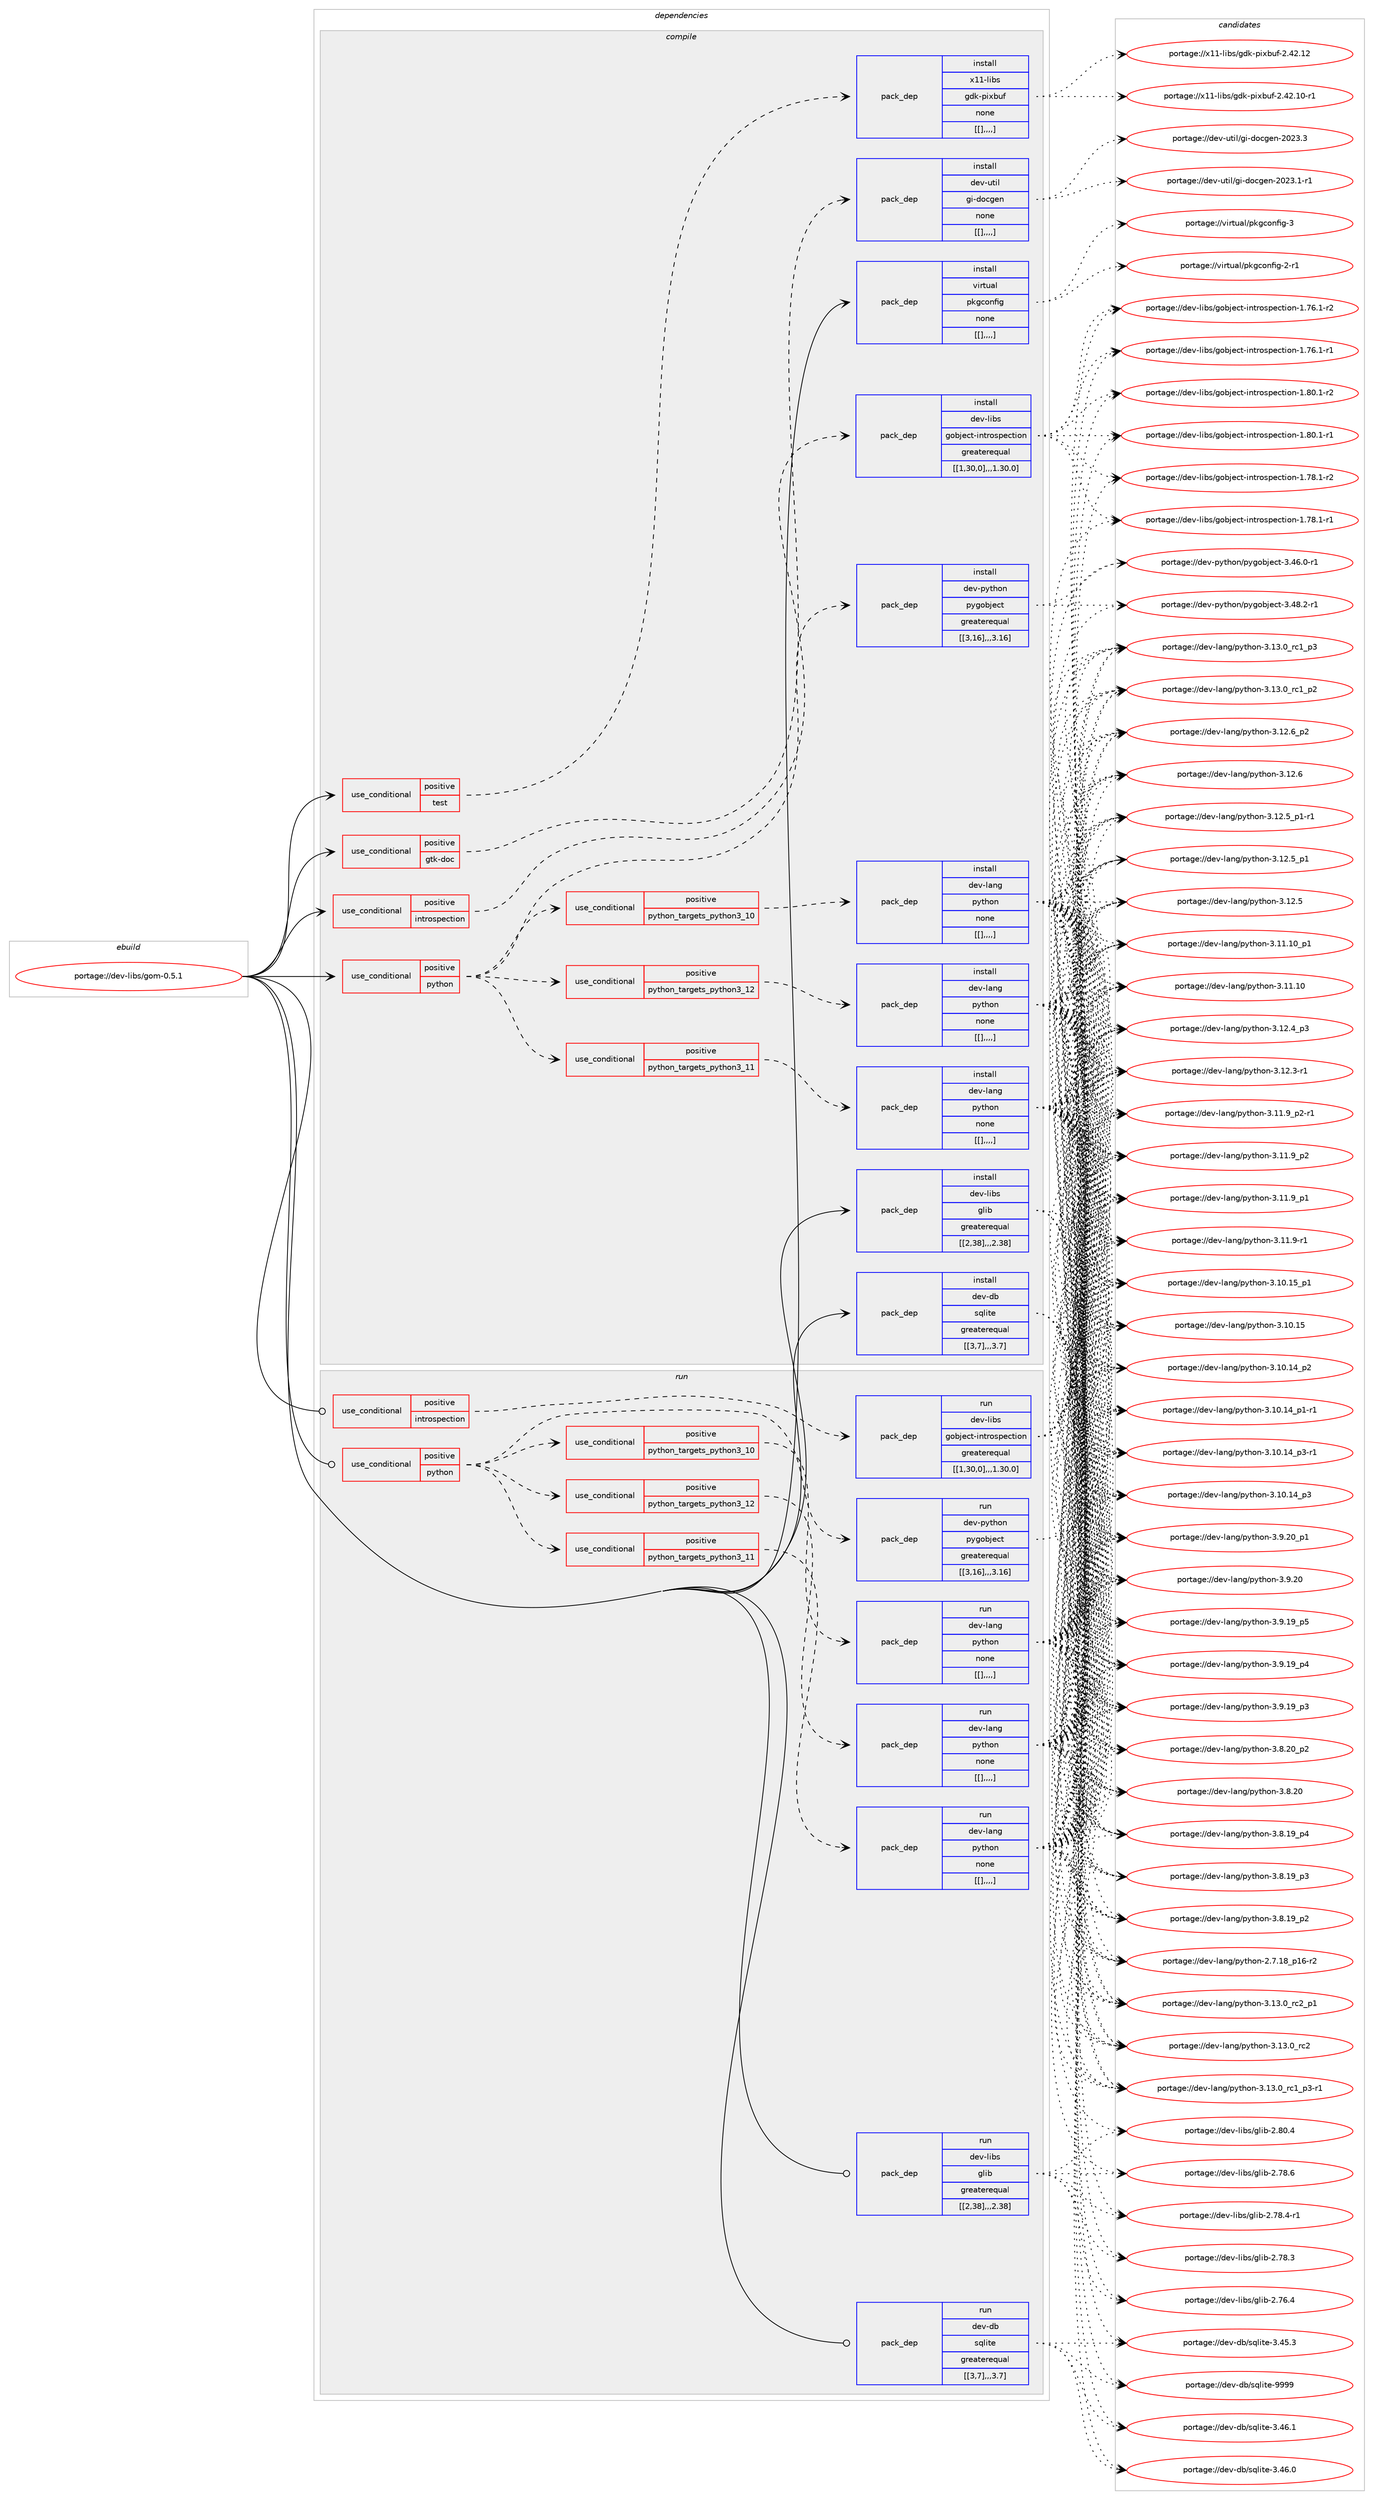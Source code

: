 digraph prolog {

# *************
# Graph options
# *************

newrank=true;
concentrate=true;
compound=true;
graph [rankdir=LR,fontname=Helvetica,fontsize=10,ranksep=1.5];#, ranksep=2.5, nodesep=0.2];
edge  [arrowhead=vee];
node  [fontname=Helvetica,fontsize=10];

# **********
# The ebuild
# **********

subgraph cluster_leftcol {
color=gray;
label=<<i>ebuild</i>>;
id [label="portage://dev-libs/gom-0.5.1", color=red, width=4, href="../dev-libs/gom-0.5.1.svg"];
}

# ****************
# The dependencies
# ****************

subgraph cluster_midcol {
color=gray;
label=<<i>dependencies</i>>;
subgraph cluster_compile {
fillcolor="#eeeeee";
style=filled;
label=<<i>compile</i>>;
subgraph cond27218 {
dependency109665 [label=<<TABLE BORDER="0" CELLBORDER="1" CELLSPACING="0" CELLPADDING="4"><TR><TD ROWSPAN="3" CELLPADDING="10">use_conditional</TD></TR><TR><TD>positive</TD></TR><TR><TD>gtk-doc</TD></TR></TABLE>>, shape=none, color=red];
subgraph pack81308 {
dependency109666 [label=<<TABLE BORDER="0" CELLBORDER="1" CELLSPACING="0" CELLPADDING="4" WIDTH="220"><TR><TD ROWSPAN="6" CELLPADDING="30">pack_dep</TD></TR><TR><TD WIDTH="110">install</TD></TR><TR><TD>dev-util</TD></TR><TR><TD>gi-docgen</TD></TR><TR><TD>none</TD></TR><TR><TD>[[],,,,]</TD></TR></TABLE>>, shape=none, color=blue];
}
dependency109665:e -> dependency109666:w [weight=20,style="dashed",arrowhead="vee"];
}
id:e -> dependency109665:w [weight=20,style="solid",arrowhead="vee"];
subgraph cond27219 {
dependency109667 [label=<<TABLE BORDER="0" CELLBORDER="1" CELLSPACING="0" CELLPADDING="4"><TR><TD ROWSPAN="3" CELLPADDING="10">use_conditional</TD></TR><TR><TD>positive</TD></TR><TR><TD>introspection</TD></TR></TABLE>>, shape=none, color=red];
subgraph pack81309 {
dependency109668 [label=<<TABLE BORDER="0" CELLBORDER="1" CELLSPACING="0" CELLPADDING="4" WIDTH="220"><TR><TD ROWSPAN="6" CELLPADDING="30">pack_dep</TD></TR><TR><TD WIDTH="110">install</TD></TR><TR><TD>dev-libs</TD></TR><TR><TD>gobject-introspection</TD></TR><TR><TD>greaterequal</TD></TR><TR><TD>[[1,30,0],,,1.30.0]</TD></TR></TABLE>>, shape=none, color=blue];
}
dependency109667:e -> dependency109668:w [weight=20,style="dashed",arrowhead="vee"];
}
id:e -> dependency109667:w [weight=20,style="solid",arrowhead="vee"];
subgraph cond27220 {
dependency109669 [label=<<TABLE BORDER="0" CELLBORDER="1" CELLSPACING="0" CELLPADDING="4"><TR><TD ROWSPAN="3" CELLPADDING="10">use_conditional</TD></TR><TR><TD>positive</TD></TR><TR><TD>python</TD></TR></TABLE>>, shape=none, color=red];
subgraph cond27221 {
dependency109670 [label=<<TABLE BORDER="0" CELLBORDER="1" CELLSPACING="0" CELLPADDING="4"><TR><TD ROWSPAN="3" CELLPADDING="10">use_conditional</TD></TR><TR><TD>positive</TD></TR><TR><TD>python_targets_python3_10</TD></TR></TABLE>>, shape=none, color=red];
subgraph pack81310 {
dependency109671 [label=<<TABLE BORDER="0" CELLBORDER="1" CELLSPACING="0" CELLPADDING="4" WIDTH="220"><TR><TD ROWSPAN="6" CELLPADDING="30">pack_dep</TD></TR><TR><TD WIDTH="110">install</TD></TR><TR><TD>dev-lang</TD></TR><TR><TD>python</TD></TR><TR><TD>none</TD></TR><TR><TD>[[],,,,]</TD></TR></TABLE>>, shape=none, color=blue];
}
dependency109670:e -> dependency109671:w [weight=20,style="dashed",arrowhead="vee"];
}
dependency109669:e -> dependency109670:w [weight=20,style="dashed",arrowhead="vee"];
subgraph cond27222 {
dependency109672 [label=<<TABLE BORDER="0" CELLBORDER="1" CELLSPACING="0" CELLPADDING="4"><TR><TD ROWSPAN="3" CELLPADDING="10">use_conditional</TD></TR><TR><TD>positive</TD></TR><TR><TD>python_targets_python3_11</TD></TR></TABLE>>, shape=none, color=red];
subgraph pack81311 {
dependency109673 [label=<<TABLE BORDER="0" CELLBORDER="1" CELLSPACING="0" CELLPADDING="4" WIDTH="220"><TR><TD ROWSPAN="6" CELLPADDING="30">pack_dep</TD></TR><TR><TD WIDTH="110">install</TD></TR><TR><TD>dev-lang</TD></TR><TR><TD>python</TD></TR><TR><TD>none</TD></TR><TR><TD>[[],,,,]</TD></TR></TABLE>>, shape=none, color=blue];
}
dependency109672:e -> dependency109673:w [weight=20,style="dashed",arrowhead="vee"];
}
dependency109669:e -> dependency109672:w [weight=20,style="dashed",arrowhead="vee"];
subgraph cond27223 {
dependency109674 [label=<<TABLE BORDER="0" CELLBORDER="1" CELLSPACING="0" CELLPADDING="4"><TR><TD ROWSPAN="3" CELLPADDING="10">use_conditional</TD></TR><TR><TD>positive</TD></TR><TR><TD>python_targets_python3_12</TD></TR></TABLE>>, shape=none, color=red];
subgraph pack81312 {
dependency109675 [label=<<TABLE BORDER="0" CELLBORDER="1" CELLSPACING="0" CELLPADDING="4" WIDTH="220"><TR><TD ROWSPAN="6" CELLPADDING="30">pack_dep</TD></TR><TR><TD WIDTH="110">install</TD></TR><TR><TD>dev-lang</TD></TR><TR><TD>python</TD></TR><TR><TD>none</TD></TR><TR><TD>[[],,,,]</TD></TR></TABLE>>, shape=none, color=blue];
}
dependency109674:e -> dependency109675:w [weight=20,style="dashed",arrowhead="vee"];
}
dependency109669:e -> dependency109674:w [weight=20,style="dashed",arrowhead="vee"];
subgraph pack81313 {
dependency109676 [label=<<TABLE BORDER="0" CELLBORDER="1" CELLSPACING="0" CELLPADDING="4" WIDTH="220"><TR><TD ROWSPAN="6" CELLPADDING="30">pack_dep</TD></TR><TR><TD WIDTH="110">install</TD></TR><TR><TD>dev-python</TD></TR><TR><TD>pygobject</TD></TR><TR><TD>greaterequal</TD></TR><TR><TD>[[3,16],,,3.16]</TD></TR></TABLE>>, shape=none, color=blue];
}
dependency109669:e -> dependency109676:w [weight=20,style="dashed",arrowhead="vee"];
}
id:e -> dependency109669:w [weight=20,style="solid",arrowhead="vee"];
subgraph cond27224 {
dependency109677 [label=<<TABLE BORDER="0" CELLBORDER="1" CELLSPACING="0" CELLPADDING="4"><TR><TD ROWSPAN="3" CELLPADDING="10">use_conditional</TD></TR><TR><TD>positive</TD></TR><TR><TD>test</TD></TR></TABLE>>, shape=none, color=red];
subgraph pack81314 {
dependency109678 [label=<<TABLE BORDER="0" CELLBORDER="1" CELLSPACING="0" CELLPADDING="4" WIDTH="220"><TR><TD ROWSPAN="6" CELLPADDING="30">pack_dep</TD></TR><TR><TD WIDTH="110">install</TD></TR><TR><TD>x11-libs</TD></TR><TR><TD>gdk-pixbuf</TD></TR><TR><TD>none</TD></TR><TR><TD>[[],,,,]</TD></TR></TABLE>>, shape=none, color=blue];
}
dependency109677:e -> dependency109678:w [weight=20,style="dashed",arrowhead="vee"];
}
id:e -> dependency109677:w [weight=20,style="solid",arrowhead="vee"];
subgraph pack81315 {
dependency109679 [label=<<TABLE BORDER="0" CELLBORDER="1" CELLSPACING="0" CELLPADDING="4" WIDTH="220"><TR><TD ROWSPAN="6" CELLPADDING="30">pack_dep</TD></TR><TR><TD WIDTH="110">install</TD></TR><TR><TD>dev-db</TD></TR><TR><TD>sqlite</TD></TR><TR><TD>greaterequal</TD></TR><TR><TD>[[3,7],,,3.7]</TD></TR></TABLE>>, shape=none, color=blue];
}
id:e -> dependency109679:w [weight=20,style="solid",arrowhead="vee"];
subgraph pack81316 {
dependency109680 [label=<<TABLE BORDER="0" CELLBORDER="1" CELLSPACING="0" CELLPADDING="4" WIDTH="220"><TR><TD ROWSPAN="6" CELLPADDING="30">pack_dep</TD></TR><TR><TD WIDTH="110">install</TD></TR><TR><TD>dev-libs</TD></TR><TR><TD>glib</TD></TR><TR><TD>greaterequal</TD></TR><TR><TD>[[2,38],,,2.38]</TD></TR></TABLE>>, shape=none, color=blue];
}
id:e -> dependency109680:w [weight=20,style="solid",arrowhead="vee"];
subgraph pack81317 {
dependency109681 [label=<<TABLE BORDER="0" CELLBORDER="1" CELLSPACING="0" CELLPADDING="4" WIDTH="220"><TR><TD ROWSPAN="6" CELLPADDING="30">pack_dep</TD></TR><TR><TD WIDTH="110">install</TD></TR><TR><TD>virtual</TD></TR><TR><TD>pkgconfig</TD></TR><TR><TD>none</TD></TR><TR><TD>[[],,,,]</TD></TR></TABLE>>, shape=none, color=blue];
}
id:e -> dependency109681:w [weight=20,style="solid",arrowhead="vee"];
}
subgraph cluster_compileandrun {
fillcolor="#eeeeee";
style=filled;
label=<<i>compile and run</i>>;
}
subgraph cluster_run {
fillcolor="#eeeeee";
style=filled;
label=<<i>run</i>>;
subgraph cond27225 {
dependency109682 [label=<<TABLE BORDER="0" CELLBORDER="1" CELLSPACING="0" CELLPADDING="4"><TR><TD ROWSPAN="3" CELLPADDING="10">use_conditional</TD></TR><TR><TD>positive</TD></TR><TR><TD>introspection</TD></TR></TABLE>>, shape=none, color=red];
subgraph pack81318 {
dependency109683 [label=<<TABLE BORDER="0" CELLBORDER="1" CELLSPACING="0" CELLPADDING="4" WIDTH="220"><TR><TD ROWSPAN="6" CELLPADDING="30">pack_dep</TD></TR><TR><TD WIDTH="110">run</TD></TR><TR><TD>dev-libs</TD></TR><TR><TD>gobject-introspection</TD></TR><TR><TD>greaterequal</TD></TR><TR><TD>[[1,30,0],,,1.30.0]</TD></TR></TABLE>>, shape=none, color=blue];
}
dependency109682:e -> dependency109683:w [weight=20,style="dashed",arrowhead="vee"];
}
id:e -> dependency109682:w [weight=20,style="solid",arrowhead="odot"];
subgraph cond27226 {
dependency109684 [label=<<TABLE BORDER="0" CELLBORDER="1" CELLSPACING="0" CELLPADDING="4"><TR><TD ROWSPAN="3" CELLPADDING="10">use_conditional</TD></TR><TR><TD>positive</TD></TR><TR><TD>python</TD></TR></TABLE>>, shape=none, color=red];
subgraph cond27227 {
dependency109685 [label=<<TABLE BORDER="0" CELLBORDER="1" CELLSPACING="0" CELLPADDING="4"><TR><TD ROWSPAN="3" CELLPADDING="10">use_conditional</TD></TR><TR><TD>positive</TD></TR><TR><TD>python_targets_python3_10</TD></TR></TABLE>>, shape=none, color=red];
subgraph pack81319 {
dependency109686 [label=<<TABLE BORDER="0" CELLBORDER="1" CELLSPACING="0" CELLPADDING="4" WIDTH="220"><TR><TD ROWSPAN="6" CELLPADDING="30">pack_dep</TD></TR><TR><TD WIDTH="110">run</TD></TR><TR><TD>dev-lang</TD></TR><TR><TD>python</TD></TR><TR><TD>none</TD></TR><TR><TD>[[],,,,]</TD></TR></TABLE>>, shape=none, color=blue];
}
dependency109685:e -> dependency109686:w [weight=20,style="dashed",arrowhead="vee"];
}
dependency109684:e -> dependency109685:w [weight=20,style="dashed",arrowhead="vee"];
subgraph cond27228 {
dependency109687 [label=<<TABLE BORDER="0" CELLBORDER="1" CELLSPACING="0" CELLPADDING="4"><TR><TD ROWSPAN="3" CELLPADDING="10">use_conditional</TD></TR><TR><TD>positive</TD></TR><TR><TD>python_targets_python3_11</TD></TR></TABLE>>, shape=none, color=red];
subgraph pack81320 {
dependency109688 [label=<<TABLE BORDER="0" CELLBORDER="1" CELLSPACING="0" CELLPADDING="4" WIDTH="220"><TR><TD ROWSPAN="6" CELLPADDING="30">pack_dep</TD></TR><TR><TD WIDTH="110">run</TD></TR><TR><TD>dev-lang</TD></TR><TR><TD>python</TD></TR><TR><TD>none</TD></TR><TR><TD>[[],,,,]</TD></TR></TABLE>>, shape=none, color=blue];
}
dependency109687:e -> dependency109688:w [weight=20,style="dashed",arrowhead="vee"];
}
dependency109684:e -> dependency109687:w [weight=20,style="dashed",arrowhead="vee"];
subgraph cond27229 {
dependency109689 [label=<<TABLE BORDER="0" CELLBORDER="1" CELLSPACING="0" CELLPADDING="4"><TR><TD ROWSPAN="3" CELLPADDING="10">use_conditional</TD></TR><TR><TD>positive</TD></TR><TR><TD>python_targets_python3_12</TD></TR></TABLE>>, shape=none, color=red];
subgraph pack81321 {
dependency109690 [label=<<TABLE BORDER="0" CELLBORDER="1" CELLSPACING="0" CELLPADDING="4" WIDTH="220"><TR><TD ROWSPAN="6" CELLPADDING="30">pack_dep</TD></TR><TR><TD WIDTH="110">run</TD></TR><TR><TD>dev-lang</TD></TR><TR><TD>python</TD></TR><TR><TD>none</TD></TR><TR><TD>[[],,,,]</TD></TR></TABLE>>, shape=none, color=blue];
}
dependency109689:e -> dependency109690:w [weight=20,style="dashed",arrowhead="vee"];
}
dependency109684:e -> dependency109689:w [weight=20,style="dashed",arrowhead="vee"];
subgraph pack81322 {
dependency109691 [label=<<TABLE BORDER="0" CELLBORDER="1" CELLSPACING="0" CELLPADDING="4" WIDTH="220"><TR><TD ROWSPAN="6" CELLPADDING="30">pack_dep</TD></TR><TR><TD WIDTH="110">run</TD></TR><TR><TD>dev-python</TD></TR><TR><TD>pygobject</TD></TR><TR><TD>greaterequal</TD></TR><TR><TD>[[3,16],,,3.16]</TD></TR></TABLE>>, shape=none, color=blue];
}
dependency109684:e -> dependency109691:w [weight=20,style="dashed",arrowhead="vee"];
}
id:e -> dependency109684:w [weight=20,style="solid",arrowhead="odot"];
subgraph pack81323 {
dependency109692 [label=<<TABLE BORDER="0" CELLBORDER="1" CELLSPACING="0" CELLPADDING="4" WIDTH="220"><TR><TD ROWSPAN="6" CELLPADDING="30">pack_dep</TD></TR><TR><TD WIDTH="110">run</TD></TR><TR><TD>dev-db</TD></TR><TR><TD>sqlite</TD></TR><TR><TD>greaterequal</TD></TR><TR><TD>[[3,7],,,3.7]</TD></TR></TABLE>>, shape=none, color=blue];
}
id:e -> dependency109692:w [weight=20,style="solid",arrowhead="odot"];
subgraph pack81324 {
dependency109693 [label=<<TABLE BORDER="0" CELLBORDER="1" CELLSPACING="0" CELLPADDING="4" WIDTH="220"><TR><TD ROWSPAN="6" CELLPADDING="30">pack_dep</TD></TR><TR><TD WIDTH="110">run</TD></TR><TR><TD>dev-libs</TD></TR><TR><TD>glib</TD></TR><TR><TD>greaterequal</TD></TR><TR><TD>[[2,38],,,2.38]</TD></TR></TABLE>>, shape=none, color=blue];
}
id:e -> dependency109693:w [weight=20,style="solid",arrowhead="odot"];
}
}

# **************
# The candidates
# **************

subgraph cluster_choices {
rank=same;
color=gray;
label=<<i>candidates</i>>;

subgraph choice81308 {
color=black;
nodesep=1;
choice1001011184511711610510847103105451001119910310111045504850514651 [label="portage://dev-util/gi-docgen-2023.3", color=red, width=4,href="../dev-util/gi-docgen-2023.3.svg"];
choice10010111845117116105108471031054510011199103101110455048505146494511449 [label="portage://dev-util/gi-docgen-2023.1-r1", color=red, width=4,href="../dev-util/gi-docgen-2023.1-r1.svg"];
dependency109666:e -> choice1001011184511711610510847103105451001119910310111045504850514651:w [style=dotted,weight="100"];
dependency109666:e -> choice10010111845117116105108471031054510011199103101110455048505146494511449:w [style=dotted,weight="100"];
}
subgraph choice81309 {
color=black;
nodesep=1;
choice10010111845108105981154710311198106101991164510511011611411111511210199116105111110454946564846494511450 [label="portage://dev-libs/gobject-introspection-1.80.1-r2", color=red, width=4,href="../dev-libs/gobject-introspection-1.80.1-r2.svg"];
choice10010111845108105981154710311198106101991164510511011611411111511210199116105111110454946564846494511449 [label="portage://dev-libs/gobject-introspection-1.80.1-r1", color=red, width=4,href="../dev-libs/gobject-introspection-1.80.1-r1.svg"];
choice10010111845108105981154710311198106101991164510511011611411111511210199116105111110454946555646494511450 [label="portage://dev-libs/gobject-introspection-1.78.1-r2", color=red, width=4,href="../dev-libs/gobject-introspection-1.78.1-r2.svg"];
choice10010111845108105981154710311198106101991164510511011611411111511210199116105111110454946555646494511449 [label="portage://dev-libs/gobject-introspection-1.78.1-r1", color=red, width=4,href="../dev-libs/gobject-introspection-1.78.1-r1.svg"];
choice10010111845108105981154710311198106101991164510511011611411111511210199116105111110454946555446494511450 [label="portage://dev-libs/gobject-introspection-1.76.1-r2", color=red, width=4,href="../dev-libs/gobject-introspection-1.76.1-r2.svg"];
choice10010111845108105981154710311198106101991164510511011611411111511210199116105111110454946555446494511449 [label="portage://dev-libs/gobject-introspection-1.76.1-r1", color=red, width=4,href="../dev-libs/gobject-introspection-1.76.1-r1.svg"];
dependency109668:e -> choice10010111845108105981154710311198106101991164510511011611411111511210199116105111110454946564846494511450:w [style=dotted,weight="100"];
dependency109668:e -> choice10010111845108105981154710311198106101991164510511011611411111511210199116105111110454946564846494511449:w [style=dotted,weight="100"];
dependency109668:e -> choice10010111845108105981154710311198106101991164510511011611411111511210199116105111110454946555646494511450:w [style=dotted,weight="100"];
dependency109668:e -> choice10010111845108105981154710311198106101991164510511011611411111511210199116105111110454946555646494511449:w [style=dotted,weight="100"];
dependency109668:e -> choice10010111845108105981154710311198106101991164510511011611411111511210199116105111110454946555446494511450:w [style=dotted,weight="100"];
dependency109668:e -> choice10010111845108105981154710311198106101991164510511011611411111511210199116105111110454946555446494511449:w [style=dotted,weight="100"];
}
subgraph choice81310 {
color=black;
nodesep=1;
choice100101118451089711010347112121116104111110455146495146489511499509511249 [label="portage://dev-lang/python-3.13.0_rc2_p1", color=red, width=4,href="../dev-lang/python-3.13.0_rc2_p1.svg"];
choice10010111845108971101034711212111610411111045514649514648951149950 [label="portage://dev-lang/python-3.13.0_rc2", color=red, width=4,href="../dev-lang/python-3.13.0_rc2.svg"];
choice1001011184510897110103471121211161041111104551464951464895114994995112514511449 [label="portage://dev-lang/python-3.13.0_rc1_p3-r1", color=red, width=4,href="../dev-lang/python-3.13.0_rc1_p3-r1.svg"];
choice100101118451089711010347112121116104111110455146495146489511499499511251 [label="portage://dev-lang/python-3.13.0_rc1_p3", color=red, width=4,href="../dev-lang/python-3.13.0_rc1_p3.svg"];
choice100101118451089711010347112121116104111110455146495146489511499499511250 [label="portage://dev-lang/python-3.13.0_rc1_p2", color=red, width=4,href="../dev-lang/python-3.13.0_rc1_p2.svg"];
choice100101118451089711010347112121116104111110455146495046549511250 [label="portage://dev-lang/python-3.12.6_p2", color=red, width=4,href="../dev-lang/python-3.12.6_p2.svg"];
choice10010111845108971101034711212111610411111045514649504654 [label="portage://dev-lang/python-3.12.6", color=red, width=4,href="../dev-lang/python-3.12.6.svg"];
choice1001011184510897110103471121211161041111104551464950465395112494511449 [label="portage://dev-lang/python-3.12.5_p1-r1", color=red, width=4,href="../dev-lang/python-3.12.5_p1-r1.svg"];
choice100101118451089711010347112121116104111110455146495046539511249 [label="portage://dev-lang/python-3.12.5_p1", color=red, width=4,href="../dev-lang/python-3.12.5_p1.svg"];
choice10010111845108971101034711212111610411111045514649504653 [label="portage://dev-lang/python-3.12.5", color=red, width=4,href="../dev-lang/python-3.12.5.svg"];
choice100101118451089711010347112121116104111110455146495046529511251 [label="portage://dev-lang/python-3.12.4_p3", color=red, width=4,href="../dev-lang/python-3.12.4_p3.svg"];
choice100101118451089711010347112121116104111110455146495046514511449 [label="portage://dev-lang/python-3.12.3-r1", color=red, width=4,href="../dev-lang/python-3.12.3-r1.svg"];
choice10010111845108971101034711212111610411111045514649494649489511249 [label="portage://dev-lang/python-3.11.10_p1", color=red, width=4,href="../dev-lang/python-3.11.10_p1.svg"];
choice1001011184510897110103471121211161041111104551464949464948 [label="portage://dev-lang/python-3.11.10", color=red, width=4,href="../dev-lang/python-3.11.10.svg"];
choice1001011184510897110103471121211161041111104551464949465795112504511449 [label="portage://dev-lang/python-3.11.9_p2-r1", color=red, width=4,href="../dev-lang/python-3.11.9_p2-r1.svg"];
choice100101118451089711010347112121116104111110455146494946579511250 [label="portage://dev-lang/python-3.11.9_p2", color=red, width=4,href="../dev-lang/python-3.11.9_p2.svg"];
choice100101118451089711010347112121116104111110455146494946579511249 [label="portage://dev-lang/python-3.11.9_p1", color=red, width=4,href="../dev-lang/python-3.11.9_p1.svg"];
choice100101118451089711010347112121116104111110455146494946574511449 [label="portage://dev-lang/python-3.11.9-r1", color=red, width=4,href="../dev-lang/python-3.11.9-r1.svg"];
choice10010111845108971101034711212111610411111045514649484649539511249 [label="portage://dev-lang/python-3.10.15_p1", color=red, width=4,href="../dev-lang/python-3.10.15_p1.svg"];
choice1001011184510897110103471121211161041111104551464948464953 [label="portage://dev-lang/python-3.10.15", color=red, width=4,href="../dev-lang/python-3.10.15.svg"];
choice100101118451089711010347112121116104111110455146494846495295112514511449 [label="portage://dev-lang/python-3.10.14_p3-r1", color=red, width=4,href="../dev-lang/python-3.10.14_p3-r1.svg"];
choice10010111845108971101034711212111610411111045514649484649529511251 [label="portage://dev-lang/python-3.10.14_p3", color=red, width=4,href="../dev-lang/python-3.10.14_p3.svg"];
choice10010111845108971101034711212111610411111045514649484649529511250 [label="portage://dev-lang/python-3.10.14_p2", color=red, width=4,href="../dev-lang/python-3.10.14_p2.svg"];
choice100101118451089711010347112121116104111110455146494846495295112494511449 [label="portage://dev-lang/python-3.10.14_p1-r1", color=red, width=4,href="../dev-lang/python-3.10.14_p1-r1.svg"];
choice100101118451089711010347112121116104111110455146574650489511249 [label="portage://dev-lang/python-3.9.20_p1", color=red, width=4,href="../dev-lang/python-3.9.20_p1.svg"];
choice10010111845108971101034711212111610411111045514657465048 [label="portage://dev-lang/python-3.9.20", color=red, width=4,href="../dev-lang/python-3.9.20.svg"];
choice100101118451089711010347112121116104111110455146574649579511253 [label="portage://dev-lang/python-3.9.19_p5", color=red, width=4,href="../dev-lang/python-3.9.19_p5.svg"];
choice100101118451089711010347112121116104111110455146574649579511252 [label="portage://dev-lang/python-3.9.19_p4", color=red, width=4,href="../dev-lang/python-3.9.19_p4.svg"];
choice100101118451089711010347112121116104111110455146574649579511251 [label="portage://dev-lang/python-3.9.19_p3", color=red, width=4,href="../dev-lang/python-3.9.19_p3.svg"];
choice100101118451089711010347112121116104111110455146564650489511250 [label="portage://dev-lang/python-3.8.20_p2", color=red, width=4,href="../dev-lang/python-3.8.20_p2.svg"];
choice10010111845108971101034711212111610411111045514656465048 [label="portage://dev-lang/python-3.8.20", color=red, width=4,href="../dev-lang/python-3.8.20.svg"];
choice100101118451089711010347112121116104111110455146564649579511252 [label="portage://dev-lang/python-3.8.19_p4", color=red, width=4,href="../dev-lang/python-3.8.19_p4.svg"];
choice100101118451089711010347112121116104111110455146564649579511251 [label="portage://dev-lang/python-3.8.19_p3", color=red, width=4,href="../dev-lang/python-3.8.19_p3.svg"];
choice100101118451089711010347112121116104111110455146564649579511250 [label="portage://dev-lang/python-3.8.19_p2", color=red, width=4,href="../dev-lang/python-3.8.19_p2.svg"];
choice100101118451089711010347112121116104111110455046554649569511249544511450 [label="portage://dev-lang/python-2.7.18_p16-r2", color=red, width=4,href="../dev-lang/python-2.7.18_p16-r2.svg"];
dependency109671:e -> choice100101118451089711010347112121116104111110455146495146489511499509511249:w [style=dotted,weight="100"];
dependency109671:e -> choice10010111845108971101034711212111610411111045514649514648951149950:w [style=dotted,weight="100"];
dependency109671:e -> choice1001011184510897110103471121211161041111104551464951464895114994995112514511449:w [style=dotted,weight="100"];
dependency109671:e -> choice100101118451089711010347112121116104111110455146495146489511499499511251:w [style=dotted,weight="100"];
dependency109671:e -> choice100101118451089711010347112121116104111110455146495146489511499499511250:w [style=dotted,weight="100"];
dependency109671:e -> choice100101118451089711010347112121116104111110455146495046549511250:w [style=dotted,weight="100"];
dependency109671:e -> choice10010111845108971101034711212111610411111045514649504654:w [style=dotted,weight="100"];
dependency109671:e -> choice1001011184510897110103471121211161041111104551464950465395112494511449:w [style=dotted,weight="100"];
dependency109671:e -> choice100101118451089711010347112121116104111110455146495046539511249:w [style=dotted,weight="100"];
dependency109671:e -> choice10010111845108971101034711212111610411111045514649504653:w [style=dotted,weight="100"];
dependency109671:e -> choice100101118451089711010347112121116104111110455146495046529511251:w [style=dotted,weight="100"];
dependency109671:e -> choice100101118451089711010347112121116104111110455146495046514511449:w [style=dotted,weight="100"];
dependency109671:e -> choice10010111845108971101034711212111610411111045514649494649489511249:w [style=dotted,weight="100"];
dependency109671:e -> choice1001011184510897110103471121211161041111104551464949464948:w [style=dotted,weight="100"];
dependency109671:e -> choice1001011184510897110103471121211161041111104551464949465795112504511449:w [style=dotted,weight="100"];
dependency109671:e -> choice100101118451089711010347112121116104111110455146494946579511250:w [style=dotted,weight="100"];
dependency109671:e -> choice100101118451089711010347112121116104111110455146494946579511249:w [style=dotted,weight="100"];
dependency109671:e -> choice100101118451089711010347112121116104111110455146494946574511449:w [style=dotted,weight="100"];
dependency109671:e -> choice10010111845108971101034711212111610411111045514649484649539511249:w [style=dotted,weight="100"];
dependency109671:e -> choice1001011184510897110103471121211161041111104551464948464953:w [style=dotted,weight="100"];
dependency109671:e -> choice100101118451089711010347112121116104111110455146494846495295112514511449:w [style=dotted,weight="100"];
dependency109671:e -> choice10010111845108971101034711212111610411111045514649484649529511251:w [style=dotted,weight="100"];
dependency109671:e -> choice10010111845108971101034711212111610411111045514649484649529511250:w [style=dotted,weight="100"];
dependency109671:e -> choice100101118451089711010347112121116104111110455146494846495295112494511449:w [style=dotted,weight="100"];
dependency109671:e -> choice100101118451089711010347112121116104111110455146574650489511249:w [style=dotted,weight="100"];
dependency109671:e -> choice10010111845108971101034711212111610411111045514657465048:w [style=dotted,weight="100"];
dependency109671:e -> choice100101118451089711010347112121116104111110455146574649579511253:w [style=dotted,weight="100"];
dependency109671:e -> choice100101118451089711010347112121116104111110455146574649579511252:w [style=dotted,weight="100"];
dependency109671:e -> choice100101118451089711010347112121116104111110455146574649579511251:w [style=dotted,weight="100"];
dependency109671:e -> choice100101118451089711010347112121116104111110455146564650489511250:w [style=dotted,weight="100"];
dependency109671:e -> choice10010111845108971101034711212111610411111045514656465048:w [style=dotted,weight="100"];
dependency109671:e -> choice100101118451089711010347112121116104111110455146564649579511252:w [style=dotted,weight="100"];
dependency109671:e -> choice100101118451089711010347112121116104111110455146564649579511251:w [style=dotted,weight="100"];
dependency109671:e -> choice100101118451089711010347112121116104111110455146564649579511250:w [style=dotted,weight="100"];
dependency109671:e -> choice100101118451089711010347112121116104111110455046554649569511249544511450:w [style=dotted,weight="100"];
}
subgraph choice81311 {
color=black;
nodesep=1;
choice100101118451089711010347112121116104111110455146495146489511499509511249 [label="portage://dev-lang/python-3.13.0_rc2_p1", color=red, width=4,href="../dev-lang/python-3.13.0_rc2_p1.svg"];
choice10010111845108971101034711212111610411111045514649514648951149950 [label="portage://dev-lang/python-3.13.0_rc2", color=red, width=4,href="../dev-lang/python-3.13.0_rc2.svg"];
choice1001011184510897110103471121211161041111104551464951464895114994995112514511449 [label="portage://dev-lang/python-3.13.0_rc1_p3-r1", color=red, width=4,href="../dev-lang/python-3.13.0_rc1_p3-r1.svg"];
choice100101118451089711010347112121116104111110455146495146489511499499511251 [label="portage://dev-lang/python-3.13.0_rc1_p3", color=red, width=4,href="../dev-lang/python-3.13.0_rc1_p3.svg"];
choice100101118451089711010347112121116104111110455146495146489511499499511250 [label="portage://dev-lang/python-3.13.0_rc1_p2", color=red, width=4,href="../dev-lang/python-3.13.0_rc1_p2.svg"];
choice100101118451089711010347112121116104111110455146495046549511250 [label="portage://dev-lang/python-3.12.6_p2", color=red, width=4,href="../dev-lang/python-3.12.6_p2.svg"];
choice10010111845108971101034711212111610411111045514649504654 [label="portage://dev-lang/python-3.12.6", color=red, width=4,href="../dev-lang/python-3.12.6.svg"];
choice1001011184510897110103471121211161041111104551464950465395112494511449 [label="portage://dev-lang/python-3.12.5_p1-r1", color=red, width=4,href="../dev-lang/python-3.12.5_p1-r1.svg"];
choice100101118451089711010347112121116104111110455146495046539511249 [label="portage://dev-lang/python-3.12.5_p1", color=red, width=4,href="../dev-lang/python-3.12.5_p1.svg"];
choice10010111845108971101034711212111610411111045514649504653 [label="portage://dev-lang/python-3.12.5", color=red, width=4,href="../dev-lang/python-3.12.5.svg"];
choice100101118451089711010347112121116104111110455146495046529511251 [label="portage://dev-lang/python-3.12.4_p3", color=red, width=4,href="../dev-lang/python-3.12.4_p3.svg"];
choice100101118451089711010347112121116104111110455146495046514511449 [label="portage://dev-lang/python-3.12.3-r1", color=red, width=4,href="../dev-lang/python-3.12.3-r1.svg"];
choice10010111845108971101034711212111610411111045514649494649489511249 [label="portage://dev-lang/python-3.11.10_p1", color=red, width=4,href="../dev-lang/python-3.11.10_p1.svg"];
choice1001011184510897110103471121211161041111104551464949464948 [label="portage://dev-lang/python-3.11.10", color=red, width=4,href="../dev-lang/python-3.11.10.svg"];
choice1001011184510897110103471121211161041111104551464949465795112504511449 [label="portage://dev-lang/python-3.11.9_p2-r1", color=red, width=4,href="../dev-lang/python-3.11.9_p2-r1.svg"];
choice100101118451089711010347112121116104111110455146494946579511250 [label="portage://dev-lang/python-3.11.9_p2", color=red, width=4,href="../dev-lang/python-3.11.9_p2.svg"];
choice100101118451089711010347112121116104111110455146494946579511249 [label="portage://dev-lang/python-3.11.9_p1", color=red, width=4,href="../dev-lang/python-3.11.9_p1.svg"];
choice100101118451089711010347112121116104111110455146494946574511449 [label="portage://dev-lang/python-3.11.9-r1", color=red, width=4,href="../dev-lang/python-3.11.9-r1.svg"];
choice10010111845108971101034711212111610411111045514649484649539511249 [label="portage://dev-lang/python-3.10.15_p1", color=red, width=4,href="../dev-lang/python-3.10.15_p1.svg"];
choice1001011184510897110103471121211161041111104551464948464953 [label="portage://dev-lang/python-3.10.15", color=red, width=4,href="../dev-lang/python-3.10.15.svg"];
choice100101118451089711010347112121116104111110455146494846495295112514511449 [label="portage://dev-lang/python-3.10.14_p3-r1", color=red, width=4,href="../dev-lang/python-3.10.14_p3-r1.svg"];
choice10010111845108971101034711212111610411111045514649484649529511251 [label="portage://dev-lang/python-3.10.14_p3", color=red, width=4,href="../dev-lang/python-3.10.14_p3.svg"];
choice10010111845108971101034711212111610411111045514649484649529511250 [label="portage://dev-lang/python-3.10.14_p2", color=red, width=4,href="../dev-lang/python-3.10.14_p2.svg"];
choice100101118451089711010347112121116104111110455146494846495295112494511449 [label="portage://dev-lang/python-3.10.14_p1-r1", color=red, width=4,href="../dev-lang/python-3.10.14_p1-r1.svg"];
choice100101118451089711010347112121116104111110455146574650489511249 [label="portage://dev-lang/python-3.9.20_p1", color=red, width=4,href="../dev-lang/python-3.9.20_p1.svg"];
choice10010111845108971101034711212111610411111045514657465048 [label="portage://dev-lang/python-3.9.20", color=red, width=4,href="../dev-lang/python-3.9.20.svg"];
choice100101118451089711010347112121116104111110455146574649579511253 [label="portage://dev-lang/python-3.9.19_p5", color=red, width=4,href="../dev-lang/python-3.9.19_p5.svg"];
choice100101118451089711010347112121116104111110455146574649579511252 [label="portage://dev-lang/python-3.9.19_p4", color=red, width=4,href="../dev-lang/python-3.9.19_p4.svg"];
choice100101118451089711010347112121116104111110455146574649579511251 [label="portage://dev-lang/python-3.9.19_p3", color=red, width=4,href="../dev-lang/python-3.9.19_p3.svg"];
choice100101118451089711010347112121116104111110455146564650489511250 [label="portage://dev-lang/python-3.8.20_p2", color=red, width=4,href="../dev-lang/python-3.8.20_p2.svg"];
choice10010111845108971101034711212111610411111045514656465048 [label="portage://dev-lang/python-3.8.20", color=red, width=4,href="../dev-lang/python-3.8.20.svg"];
choice100101118451089711010347112121116104111110455146564649579511252 [label="portage://dev-lang/python-3.8.19_p4", color=red, width=4,href="../dev-lang/python-3.8.19_p4.svg"];
choice100101118451089711010347112121116104111110455146564649579511251 [label="portage://dev-lang/python-3.8.19_p3", color=red, width=4,href="../dev-lang/python-3.8.19_p3.svg"];
choice100101118451089711010347112121116104111110455146564649579511250 [label="portage://dev-lang/python-3.8.19_p2", color=red, width=4,href="../dev-lang/python-3.8.19_p2.svg"];
choice100101118451089711010347112121116104111110455046554649569511249544511450 [label="portage://dev-lang/python-2.7.18_p16-r2", color=red, width=4,href="../dev-lang/python-2.7.18_p16-r2.svg"];
dependency109673:e -> choice100101118451089711010347112121116104111110455146495146489511499509511249:w [style=dotted,weight="100"];
dependency109673:e -> choice10010111845108971101034711212111610411111045514649514648951149950:w [style=dotted,weight="100"];
dependency109673:e -> choice1001011184510897110103471121211161041111104551464951464895114994995112514511449:w [style=dotted,weight="100"];
dependency109673:e -> choice100101118451089711010347112121116104111110455146495146489511499499511251:w [style=dotted,weight="100"];
dependency109673:e -> choice100101118451089711010347112121116104111110455146495146489511499499511250:w [style=dotted,weight="100"];
dependency109673:e -> choice100101118451089711010347112121116104111110455146495046549511250:w [style=dotted,weight="100"];
dependency109673:e -> choice10010111845108971101034711212111610411111045514649504654:w [style=dotted,weight="100"];
dependency109673:e -> choice1001011184510897110103471121211161041111104551464950465395112494511449:w [style=dotted,weight="100"];
dependency109673:e -> choice100101118451089711010347112121116104111110455146495046539511249:w [style=dotted,weight="100"];
dependency109673:e -> choice10010111845108971101034711212111610411111045514649504653:w [style=dotted,weight="100"];
dependency109673:e -> choice100101118451089711010347112121116104111110455146495046529511251:w [style=dotted,weight="100"];
dependency109673:e -> choice100101118451089711010347112121116104111110455146495046514511449:w [style=dotted,weight="100"];
dependency109673:e -> choice10010111845108971101034711212111610411111045514649494649489511249:w [style=dotted,weight="100"];
dependency109673:e -> choice1001011184510897110103471121211161041111104551464949464948:w [style=dotted,weight="100"];
dependency109673:e -> choice1001011184510897110103471121211161041111104551464949465795112504511449:w [style=dotted,weight="100"];
dependency109673:e -> choice100101118451089711010347112121116104111110455146494946579511250:w [style=dotted,weight="100"];
dependency109673:e -> choice100101118451089711010347112121116104111110455146494946579511249:w [style=dotted,weight="100"];
dependency109673:e -> choice100101118451089711010347112121116104111110455146494946574511449:w [style=dotted,weight="100"];
dependency109673:e -> choice10010111845108971101034711212111610411111045514649484649539511249:w [style=dotted,weight="100"];
dependency109673:e -> choice1001011184510897110103471121211161041111104551464948464953:w [style=dotted,weight="100"];
dependency109673:e -> choice100101118451089711010347112121116104111110455146494846495295112514511449:w [style=dotted,weight="100"];
dependency109673:e -> choice10010111845108971101034711212111610411111045514649484649529511251:w [style=dotted,weight="100"];
dependency109673:e -> choice10010111845108971101034711212111610411111045514649484649529511250:w [style=dotted,weight="100"];
dependency109673:e -> choice100101118451089711010347112121116104111110455146494846495295112494511449:w [style=dotted,weight="100"];
dependency109673:e -> choice100101118451089711010347112121116104111110455146574650489511249:w [style=dotted,weight="100"];
dependency109673:e -> choice10010111845108971101034711212111610411111045514657465048:w [style=dotted,weight="100"];
dependency109673:e -> choice100101118451089711010347112121116104111110455146574649579511253:w [style=dotted,weight="100"];
dependency109673:e -> choice100101118451089711010347112121116104111110455146574649579511252:w [style=dotted,weight="100"];
dependency109673:e -> choice100101118451089711010347112121116104111110455146574649579511251:w [style=dotted,weight="100"];
dependency109673:e -> choice100101118451089711010347112121116104111110455146564650489511250:w [style=dotted,weight="100"];
dependency109673:e -> choice10010111845108971101034711212111610411111045514656465048:w [style=dotted,weight="100"];
dependency109673:e -> choice100101118451089711010347112121116104111110455146564649579511252:w [style=dotted,weight="100"];
dependency109673:e -> choice100101118451089711010347112121116104111110455146564649579511251:w [style=dotted,weight="100"];
dependency109673:e -> choice100101118451089711010347112121116104111110455146564649579511250:w [style=dotted,weight="100"];
dependency109673:e -> choice100101118451089711010347112121116104111110455046554649569511249544511450:w [style=dotted,weight="100"];
}
subgraph choice81312 {
color=black;
nodesep=1;
choice100101118451089711010347112121116104111110455146495146489511499509511249 [label="portage://dev-lang/python-3.13.0_rc2_p1", color=red, width=4,href="../dev-lang/python-3.13.0_rc2_p1.svg"];
choice10010111845108971101034711212111610411111045514649514648951149950 [label="portage://dev-lang/python-3.13.0_rc2", color=red, width=4,href="../dev-lang/python-3.13.0_rc2.svg"];
choice1001011184510897110103471121211161041111104551464951464895114994995112514511449 [label="portage://dev-lang/python-3.13.0_rc1_p3-r1", color=red, width=4,href="../dev-lang/python-3.13.0_rc1_p3-r1.svg"];
choice100101118451089711010347112121116104111110455146495146489511499499511251 [label="portage://dev-lang/python-3.13.0_rc1_p3", color=red, width=4,href="../dev-lang/python-3.13.0_rc1_p3.svg"];
choice100101118451089711010347112121116104111110455146495146489511499499511250 [label="portage://dev-lang/python-3.13.0_rc1_p2", color=red, width=4,href="../dev-lang/python-3.13.0_rc1_p2.svg"];
choice100101118451089711010347112121116104111110455146495046549511250 [label="portage://dev-lang/python-3.12.6_p2", color=red, width=4,href="../dev-lang/python-3.12.6_p2.svg"];
choice10010111845108971101034711212111610411111045514649504654 [label="portage://dev-lang/python-3.12.6", color=red, width=4,href="../dev-lang/python-3.12.6.svg"];
choice1001011184510897110103471121211161041111104551464950465395112494511449 [label="portage://dev-lang/python-3.12.5_p1-r1", color=red, width=4,href="../dev-lang/python-3.12.5_p1-r1.svg"];
choice100101118451089711010347112121116104111110455146495046539511249 [label="portage://dev-lang/python-3.12.5_p1", color=red, width=4,href="../dev-lang/python-3.12.5_p1.svg"];
choice10010111845108971101034711212111610411111045514649504653 [label="portage://dev-lang/python-3.12.5", color=red, width=4,href="../dev-lang/python-3.12.5.svg"];
choice100101118451089711010347112121116104111110455146495046529511251 [label="portage://dev-lang/python-3.12.4_p3", color=red, width=4,href="../dev-lang/python-3.12.4_p3.svg"];
choice100101118451089711010347112121116104111110455146495046514511449 [label="portage://dev-lang/python-3.12.3-r1", color=red, width=4,href="../dev-lang/python-3.12.3-r1.svg"];
choice10010111845108971101034711212111610411111045514649494649489511249 [label="portage://dev-lang/python-3.11.10_p1", color=red, width=4,href="../dev-lang/python-3.11.10_p1.svg"];
choice1001011184510897110103471121211161041111104551464949464948 [label="portage://dev-lang/python-3.11.10", color=red, width=4,href="../dev-lang/python-3.11.10.svg"];
choice1001011184510897110103471121211161041111104551464949465795112504511449 [label="portage://dev-lang/python-3.11.9_p2-r1", color=red, width=4,href="../dev-lang/python-3.11.9_p2-r1.svg"];
choice100101118451089711010347112121116104111110455146494946579511250 [label="portage://dev-lang/python-3.11.9_p2", color=red, width=4,href="../dev-lang/python-3.11.9_p2.svg"];
choice100101118451089711010347112121116104111110455146494946579511249 [label="portage://dev-lang/python-3.11.9_p1", color=red, width=4,href="../dev-lang/python-3.11.9_p1.svg"];
choice100101118451089711010347112121116104111110455146494946574511449 [label="portage://dev-lang/python-3.11.9-r1", color=red, width=4,href="../dev-lang/python-3.11.9-r1.svg"];
choice10010111845108971101034711212111610411111045514649484649539511249 [label="portage://dev-lang/python-3.10.15_p1", color=red, width=4,href="../dev-lang/python-3.10.15_p1.svg"];
choice1001011184510897110103471121211161041111104551464948464953 [label="portage://dev-lang/python-3.10.15", color=red, width=4,href="../dev-lang/python-3.10.15.svg"];
choice100101118451089711010347112121116104111110455146494846495295112514511449 [label="portage://dev-lang/python-3.10.14_p3-r1", color=red, width=4,href="../dev-lang/python-3.10.14_p3-r1.svg"];
choice10010111845108971101034711212111610411111045514649484649529511251 [label="portage://dev-lang/python-3.10.14_p3", color=red, width=4,href="../dev-lang/python-3.10.14_p3.svg"];
choice10010111845108971101034711212111610411111045514649484649529511250 [label="portage://dev-lang/python-3.10.14_p2", color=red, width=4,href="../dev-lang/python-3.10.14_p2.svg"];
choice100101118451089711010347112121116104111110455146494846495295112494511449 [label="portage://dev-lang/python-3.10.14_p1-r1", color=red, width=4,href="../dev-lang/python-3.10.14_p1-r1.svg"];
choice100101118451089711010347112121116104111110455146574650489511249 [label="portage://dev-lang/python-3.9.20_p1", color=red, width=4,href="../dev-lang/python-3.9.20_p1.svg"];
choice10010111845108971101034711212111610411111045514657465048 [label="portage://dev-lang/python-3.9.20", color=red, width=4,href="../dev-lang/python-3.9.20.svg"];
choice100101118451089711010347112121116104111110455146574649579511253 [label="portage://dev-lang/python-3.9.19_p5", color=red, width=4,href="../dev-lang/python-3.9.19_p5.svg"];
choice100101118451089711010347112121116104111110455146574649579511252 [label="portage://dev-lang/python-3.9.19_p4", color=red, width=4,href="../dev-lang/python-3.9.19_p4.svg"];
choice100101118451089711010347112121116104111110455146574649579511251 [label="portage://dev-lang/python-3.9.19_p3", color=red, width=4,href="../dev-lang/python-3.9.19_p3.svg"];
choice100101118451089711010347112121116104111110455146564650489511250 [label="portage://dev-lang/python-3.8.20_p2", color=red, width=4,href="../dev-lang/python-3.8.20_p2.svg"];
choice10010111845108971101034711212111610411111045514656465048 [label="portage://dev-lang/python-3.8.20", color=red, width=4,href="../dev-lang/python-3.8.20.svg"];
choice100101118451089711010347112121116104111110455146564649579511252 [label="portage://dev-lang/python-3.8.19_p4", color=red, width=4,href="../dev-lang/python-3.8.19_p4.svg"];
choice100101118451089711010347112121116104111110455146564649579511251 [label="portage://dev-lang/python-3.8.19_p3", color=red, width=4,href="../dev-lang/python-3.8.19_p3.svg"];
choice100101118451089711010347112121116104111110455146564649579511250 [label="portage://dev-lang/python-3.8.19_p2", color=red, width=4,href="../dev-lang/python-3.8.19_p2.svg"];
choice100101118451089711010347112121116104111110455046554649569511249544511450 [label="portage://dev-lang/python-2.7.18_p16-r2", color=red, width=4,href="../dev-lang/python-2.7.18_p16-r2.svg"];
dependency109675:e -> choice100101118451089711010347112121116104111110455146495146489511499509511249:w [style=dotted,weight="100"];
dependency109675:e -> choice10010111845108971101034711212111610411111045514649514648951149950:w [style=dotted,weight="100"];
dependency109675:e -> choice1001011184510897110103471121211161041111104551464951464895114994995112514511449:w [style=dotted,weight="100"];
dependency109675:e -> choice100101118451089711010347112121116104111110455146495146489511499499511251:w [style=dotted,weight="100"];
dependency109675:e -> choice100101118451089711010347112121116104111110455146495146489511499499511250:w [style=dotted,weight="100"];
dependency109675:e -> choice100101118451089711010347112121116104111110455146495046549511250:w [style=dotted,weight="100"];
dependency109675:e -> choice10010111845108971101034711212111610411111045514649504654:w [style=dotted,weight="100"];
dependency109675:e -> choice1001011184510897110103471121211161041111104551464950465395112494511449:w [style=dotted,weight="100"];
dependency109675:e -> choice100101118451089711010347112121116104111110455146495046539511249:w [style=dotted,weight="100"];
dependency109675:e -> choice10010111845108971101034711212111610411111045514649504653:w [style=dotted,weight="100"];
dependency109675:e -> choice100101118451089711010347112121116104111110455146495046529511251:w [style=dotted,weight="100"];
dependency109675:e -> choice100101118451089711010347112121116104111110455146495046514511449:w [style=dotted,weight="100"];
dependency109675:e -> choice10010111845108971101034711212111610411111045514649494649489511249:w [style=dotted,weight="100"];
dependency109675:e -> choice1001011184510897110103471121211161041111104551464949464948:w [style=dotted,weight="100"];
dependency109675:e -> choice1001011184510897110103471121211161041111104551464949465795112504511449:w [style=dotted,weight="100"];
dependency109675:e -> choice100101118451089711010347112121116104111110455146494946579511250:w [style=dotted,weight="100"];
dependency109675:e -> choice100101118451089711010347112121116104111110455146494946579511249:w [style=dotted,weight="100"];
dependency109675:e -> choice100101118451089711010347112121116104111110455146494946574511449:w [style=dotted,weight="100"];
dependency109675:e -> choice10010111845108971101034711212111610411111045514649484649539511249:w [style=dotted,weight="100"];
dependency109675:e -> choice1001011184510897110103471121211161041111104551464948464953:w [style=dotted,weight="100"];
dependency109675:e -> choice100101118451089711010347112121116104111110455146494846495295112514511449:w [style=dotted,weight="100"];
dependency109675:e -> choice10010111845108971101034711212111610411111045514649484649529511251:w [style=dotted,weight="100"];
dependency109675:e -> choice10010111845108971101034711212111610411111045514649484649529511250:w [style=dotted,weight="100"];
dependency109675:e -> choice100101118451089711010347112121116104111110455146494846495295112494511449:w [style=dotted,weight="100"];
dependency109675:e -> choice100101118451089711010347112121116104111110455146574650489511249:w [style=dotted,weight="100"];
dependency109675:e -> choice10010111845108971101034711212111610411111045514657465048:w [style=dotted,weight="100"];
dependency109675:e -> choice100101118451089711010347112121116104111110455146574649579511253:w [style=dotted,weight="100"];
dependency109675:e -> choice100101118451089711010347112121116104111110455146574649579511252:w [style=dotted,weight="100"];
dependency109675:e -> choice100101118451089711010347112121116104111110455146574649579511251:w [style=dotted,weight="100"];
dependency109675:e -> choice100101118451089711010347112121116104111110455146564650489511250:w [style=dotted,weight="100"];
dependency109675:e -> choice10010111845108971101034711212111610411111045514656465048:w [style=dotted,weight="100"];
dependency109675:e -> choice100101118451089711010347112121116104111110455146564649579511252:w [style=dotted,weight="100"];
dependency109675:e -> choice100101118451089711010347112121116104111110455146564649579511251:w [style=dotted,weight="100"];
dependency109675:e -> choice100101118451089711010347112121116104111110455146564649579511250:w [style=dotted,weight="100"];
dependency109675:e -> choice100101118451089711010347112121116104111110455046554649569511249544511450:w [style=dotted,weight="100"];
}
subgraph choice81313 {
color=black;
nodesep=1;
choice10010111845112121116104111110471121211031119810610199116455146525646504511449 [label="portage://dev-python/pygobject-3.48.2-r1", color=red, width=4,href="../dev-python/pygobject-3.48.2-r1.svg"];
choice10010111845112121116104111110471121211031119810610199116455146525446484511449 [label="portage://dev-python/pygobject-3.46.0-r1", color=red, width=4,href="../dev-python/pygobject-3.46.0-r1.svg"];
dependency109676:e -> choice10010111845112121116104111110471121211031119810610199116455146525646504511449:w [style=dotted,weight="100"];
dependency109676:e -> choice10010111845112121116104111110471121211031119810610199116455146525446484511449:w [style=dotted,weight="100"];
}
subgraph choice81314 {
color=black;
nodesep=1;
choice120494945108105981154710310010745112105120981171024550465250464950 [label="portage://x11-libs/gdk-pixbuf-2.42.12", color=red, width=4,href="../x11-libs/gdk-pixbuf-2.42.12.svg"];
choice1204949451081059811547103100107451121051209811710245504652504649484511449 [label="portage://x11-libs/gdk-pixbuf-2.42.10-r1", color=red, width=4,href="../x11-libs/gdk-pixbuf-2.42.10-r1.svg"];
dependency109678:e -> choice120494945108105981154710310010745112105120981171024550465250464950:w [style=dotted,weight="100"];
dependency109678:e -> choice1204949451081059811547103100107451121051209811710245504652504649484511449:w [style=dotted,weight="100"];
}
subgraph choice81315 {
color=black;
nodesep=1;
choice1001011184510098471151131081051161014557575757 [label="portage://dev-db/sqlite-9999", color=red, width=4,href="../dev-db/sqlite-9999.svg"];
choice10010111845100984711511310810511610145514652544649 [label="portage://dev-db/sqlite-3.46.1", color=red, width=4,href="../dev-db/sqlite-3.46.1.svg"];
choice10010111845100984711511310810511610145514652544648 [label="portage://dev-db/sqlite-3.46.0", color=red, width=4,href="../dev-db/sqlite-3.46.0.svg"];
choice10010111845100984711511310810511610145514652534651 [label="portage://dev-db/sqlite-3.45.3", color=red, width=4,href="../dev-db/sqlite-3.45.3.svg"];
dependency109679:e -> choice1001011184510098471151131081051161014557575757:w [style=dotted,weight="100"];
dependency109679:e -> choice10010111845100984711511310810511610145514652544649:w [style=dotted,weight="100"];
dependency109679:e -> choice10010111845100984711511310810511610145514652544648:w [style=dotted,weight="100"];
dependency109679:e -> choice10010111845100984711511310810511610145514652534651:w [style=dotted,weight="100"];
}
subgraph choice81316 {
color=black;
nodesep=1;
choice1001011184510810598115471031081059845504656484652 [label="portage://dev-libs/glib-2.80.4", color=red, width=4,href="../dev-libs/glib-2.80.4.svg"];
choice1001011184510810598115471031081059845504655564654 [label="portage://dev-libs/glib-2.78.6", color=red, width=4,href="../dev-libs/glib-2.78.6.svg"];
choice10010111845108105981154710310810598455046555646524511449 [label="portage://dev-libs/glib-2.78.4-r1", color=red, width=4,href="../dev-libs/glib-2.78.4-r1.svg"];
choice1001011184510810598115471031081059845504655564651 [label="portage://dev-libs/glib-2.78.3", color=red, width=4,href="../dev-libs/glib-2.78.3.svg"];
choice1001011184510810598115471031081059845504655544652 [label="portage://dev-libs/glib-2.76.4", color=red, width=4,href="../dev-libs/glib-2.76.4.svg"];
dependency109680:e -> choice1001011184510810598115471031081059845504656484652:w [style=dotted,weight="100"];
dependency109680:e -> choice1001011184510810598115471031081059845504655564654:w [style=dotted,weight="100"];
dependency109680:e -> choice10010111845108105981154710310810598455046555646524511449:w [style=dotted,weight="100"];
dependency109680:e -> choice1001011184510810598115471031081059845504655564651:w [style=dotted,weight="100"];
dependency109680:e -> choice1001011184510810598115471031081059845504655544652:w [style=dotted,weight="100"];
}
subgraph choice81317 {
color=black;
nodesep=1;
choice1181051141161179710847112107103991111101021051034551 [label="portage://virtual/pkgconfig-3", color=red, width=4,href="../virtual/pkgconfig-3.svg"];
choice11810511411611797108471121071039911111010210510345504511449 [label="portage://virtual/pkgconfig-2-r1", color=red, width=4,href="../virtual/pkgconfig-2-r1.svg"];
dependency109681:e -> choice1181051141161179710847112107103991111101021051034551:w [style=dotted,weight="100"];
dependency109681:e -> choice11810511411611797108471121071039911111010210510345504511449:w [style=dotted,weight="100"];
}
subgraph choice81318 {
color=black;
nodesep=1;
choice10010111845108105981154710311198106101991164510511011611411111511210199116105111110454946564846494511450 [label="portage://dev-libs/gobject-introspection-1.80.1-r2", color=red, width=4,href="../dev-libs/gobject-introspection-1.80.1-r2.svg"];
choice10010111845108105981154710311198106101991164510511011611411111511210199116105111110454946564846494511449 [label="portage://dev-libs/gobject-introspection-1.80.1-r1", color=red, width=4,href="../dev-libs/gobject-introspection-1.80.1-r1.svg"];
choice10010111845108105981154710311198106101991164510511011611411111511210199116105111110454946555646494511450 [label="portage://dev-libs/gobject-introspection-1.78.1-r2", color=red, width=4,href="../dev-libs/gobject-introspection-1.78.1-r2.svg"];
choice10010111845108105981154710311198106101991164510511011611411111511210199116105111110454946555646494511449 [label="portage://dev-libs/gobject-introspection-1.78.1-r1", color=red, width=4,href="../dev-libs/gobject-introspection-1.78.1-r1.svg"];
choice10010111845108105981154710311198106101991164510511011611411111511210199116105111110454946555446494511450 [label="portage://dev-libs/gobject-introspection-1.76.1-r2", color=red, width=4,href="../dev-libs/gobject-introspection-1.76.1-r2.svg"];
choice10010111845108105981154710311198106101991164510511011611411111511210199116105111110454946555446494511449 [label="portage://dev-libs/gobject-introspection-1.76.1-r1", color=red, width=4,href="../dev-libs/gobject-introspection-1.76.1-r1.svg"];
dependency109683:e -> choice10010111845108105981154710311198106101991164510511011611411111511210199116105111110454946564846494511450:w [style=dotted,weight="100"];
dependency109683:e -> choice10010111845108105981154710311198106101991164510511011611411111511210199116105111110454946564846494511449:w [style=dotted,weight="100"];
dependency109683:e -> choice10010111845108105981154710311198106101991164510511011611411111511210199116105111110454946555646494511450:w [style=dotted,weight="100"];
dependency109683:e -> choice10010111845108105981154710311198106101991164510511011611411111511210199116105111110454946555646494511449:w [style=dotted,weight="100"];
dependency109683:e -> choice10010111845108105981154710311198106101991164510511011611411111511210199116105111110454946555446494511450:w [style=dotted,weight="100"];
dependency109683:e -> choice10010111845108105981154710311198106101991164510511011611411111511210199116105111110454946555446494511449:w [style=dotted,weight="100"];
}
subgraph choice81319 {
color=black;
nodesep=1;
choice100101118451089711010347112121116104111110455146495146489511499509511249 [label="portage://dev-lang/python-3.13.0_rc2_p1", color=red, width=4,href="../dev-lang/python-3.13.0_rc2_p1.svg"];
choice10010111845108971101034711212111610411111045514649514648951149950 [label="portage://dev-lang/python-3.13.0_rc2", color=red, width=4,href="../dev-lang/python-3.13.0_rc2.svg"];
choice1001011184510897110103471121211161041111104551464951464895114994995112514511449 [label="portage://dev-lang/python-3.13.0_rc1_p3-r1", color=red, width=4,href="../dev-lang/python-3.13.0_rc1_p3-r1.svg"];
choice100101118451089711010347112121116104111110455146495146489511499499511251 [label="portage://dev-lang/python-3.13.0_rc1_p3", color=red, width=4,href="../dev-lang/python-3.13.0_rc1_p3.svg"];
choice100101118451089711010347112121116104111110455146495146489511499499511250 [label="portage://dev-lang/python-3.13.0_rc1_p2", color=red, width=4,href="../dev-lang/python-3.13.0_rc1_p2.svg"];
choice100101118451089711010347112121116104111110455146495046549511250 [label="portage://dev-lang/python-3.12.6_p2", color=red, width=4,href="../dev-lang/python-3.12.6_p2.svg"];
choice10010111845108971101034711212111610411111045514649504654 [label="portage://dev-lang/python-3.12.6", color=red, width=4,href="../dev-lang/python-3.12.6.svg"];
choice1001011184510897110103471121211161041111104551464950465395112494511449 [label="portage://dev-lang/python-3.12.5_p1-r1", color=red, width=4,href="../dev-lang/python-3.12.5_p1-r1.svg"];
choice100101118451089711010347112121116104111110455146495046539511249 [label="portage://dev-lang/python-3.12.5_p1", color=red, width=4,href="../dev-lang/python-3.12.5_p1.svg"];
choice10010111845108971101034711212111610411111045514649504653 [label="portage://dev-lang/python-3.12.5", color=red, width=4,href="../dev-lang/python-3.12.5.svg"];
choice100101118451089711010347112121116104111110455146495046529511251 [label="portage://dev-lang/python-3.12.4_p3", color=red, width=4,href="../dev-lang/python-3.12.4_p3.svg"];
choice100101118451089711010347112121116104111110455146495046514511449 [label="portage://dev-lang/python-3.12.3-r1", color=red, width=4,href="../dev-lang/python-3.12.3-r1.svg"];
choice10010111845108971101034711212111610411111045514649494649489511249 [label="portage://dev-lang/python-3.11.10_p1", color=red, width=4,href="../dev-lang/python-3.11.10_p1.svg"];
choice1001011184510897110103471121211161041111104551464949464948 [label="portage://dev-lang/python-3.11.10", color=red, width=4,href="../dev-lang/python-3.11.10.svg"];
choice1001011184510897110103471121211161041111104551464949465795112504511449 [label="portage://dev-lang/python-3.11.9_p2-r1", color=red, width=4,href="../dev-lang/python-3.11.9_p2-r1.svg"];
choice100101118451089711010347112121116104111110455146494946579511250 [label="portage://dev-lang/python-3.11.9_p2", color=red, width=4,href="../dev-lang/python-3.11.9_p2.svg"];
choice100101118451089711010347112121116104111110455146494946579511249 [label="portage://dev-lang/python-3.11.9_p1", color=red, width=4,href="../dev-lang/python-3.11.9_p1.svg"];
choice100101118451089711010347112121116104111110455146494946574511449 [label="portage://dev-lang/python-3.11.9-r1", color=red, width=4,href="../dev-lang/python-3.11.9-r1.svg"];
choice10010111845108971101034711212111610411111045514649484649539511249 [label="portage://dev-lang/python-3.10.15_p1", color=red, width=4,href="../dev-lang/python-3.10.15_p1.svg"];
choice1001011184510897110103471121211161041111104551464948464953 [label="portage://dev-lang/python-3.10.15", color=red, width=4,href="../dev-lang/python-3.10.15.svg"];
choice100101118451089711010347112121116104111110455146494846495295112514511449 [label="portage://dev-lang/python-3.10.14_p3-r1", color=red, width=4,href="../dev-lang/python-3.10.14_p3-r1.svg"];
choice10010111845108971101034711212111610411111045514649484649529511251 [label="portage://dev-lang/python-3.10.14_p3", color=red, width=4,href="../dev-lang/python-3.10.14_p3.svg"];
choice10010111845108971101034711212111610411111045514649484649529511250 [label="portage://dev-lang/python-3.10.14_p2", color=red, width=4,href="../dev-lang/python-3.10.14_p2.svg"];
choice100101118451089711010347112121116104111110455146494846495295112494511449 [label="portage://dev-lang/python-3.10.14_p1-r1", color=red, width=4,href="../dev-lang/python-3.10.14_p1-r1.svg"];
choice100101118451089711010347112121116104111110455146574650489511249 [label="portage://dev-lang/python-3.9.20_p1", color=red, width=4,href="../dev-lang/python-3.9.20_p1.svg"];
choice10010111845108971101034711212111610411111045514657465048 [label="portage://dev-lang/python-3.9.20", color=red, width=4,href="../dev-lang/python-3.9.20.svg"];
choice100101118451089711010347112121116104111110455146574649579511253 [label="portage://dev-lang/python-3.9.19_p5", color=red, width=4,href="../dev-lang/python-3.9.19_p5.svg"];
choice100101118451089711010347112121116104111110455146574649579511252 [label="portage://dev-lang/python-3.9.19_p4", color=red, width=4,href="../dev-lang/python-3.9.19_p4.svg"];
choice100101118451089711010347112121116104111110455146574649579511251 [label="portage://dev-lang/python-3.9.19_p3", color=red, width=4,href="../dev-lang/python-3.9.19_p3.svg"];
choice100101118451089711010347112121116104111110455146564650489511250 [label="portage://dev-lang/python-3.8.20_p2", color=red, width=4,href="../dev-lang/python-3.8.20_p2.svg"];
choice10010111845108971101034711212111610411111045514656465048 [label="portage://dev-lang/python-3.8.20", color=red, width=4,href="../dev-lang/python-3.8.20.svg"];
choice100101118451089711010347112121116104111110455146564649579511252 [label="portage://dev-lang/python-3.8.19_p4", color=red, width=4,href="../dev-lang/python-3.8.19_p4.svg"];
choice100101118451089711010347112121116104111110455146564649579511251 [label="portage://dev-lang/python-3.8.19_p3", color=red, width=4,href="../dev-lang/python-3.8.19_p3.svg"];
choice100101118451089711010347112121116104111110455146564649579511250 [label="portage://dev-lang/python-3.8.19_p2", color=red, width=4,href="../dev-lang/python-3.8.19_p2.svg"];
choice100101118451089711010347112121116104111110455046554649569511249544511450 [label="portage://dev-lang/python-2.7.18_p16-r2", color=red, width=4,href="../dev-lang/python-2.7.18_p16-r2.svg"];
dependency109686:e -> choice100101118451089711010347112121116104111110455146495146489511499509511249:w [style=dotted,weight="100"];
dependency109686:e -> choice10010111845108971101034711212111610411111045514649514648951149950:w [style=dotted,weight="100"];
dependency109686:e -> choice1001011184510897110103471121211161041111104551464951464895114994995112514511449:w [style=dotted,weight="100"];
dependency109686:e -> choice100101118451089711010347112121116104111110455146495146489511499499511251:w [style=dotted,weight="100"];
dependency109686:e -> choice100101118451089711010347112121116104111110455146495146489511499499511250:w [style=dotted,weight="100"];
dependency109686:e -> choice100101118451089711010347112121116104111110455146495046549511250:w [style=dotted,weight="100"];
dependency109686:e -> choice10010111845108971101034711212111610411111045514649504654:w [style=dotted,weight="100"];
dependency109686:e -> choice1001011184510897110103471121211161041111104551464950465395112494511449:w [style=dotted,weight="100"];
dependency109686:e -> choice100101118451089711010347112121116104111110455146495046539511249:w [style=dotted,weight="100"];
dependency109686:e -> choice10010111845108971101034711212111610411111045514649504653:w [style=dotted,weight="100"];
dependency109686:e -> choice100101118451089711010347112121116104111110455146495046529511251:w [style=dotted,weight="100"];
dependency109686:e -> choice100101118451089711010347112121116104111110455146495046514511449:w [style=dotted,weight="100"];
dependency109686:e -> choice10010111845108971101034711212111610411111045514649494649489511249:w [style=dotted,weight="100"];
dependency109686:e -> choice1001011184510897110103471121211161041111104551464949464948:w [style=dotted,weight="100"];
dependency109686:e -> choice1001011184510897110103471121211161041111104551464949465795112504511449:w [style=dotted,weight="100"];
dependency109686:e -> choice100101118451089711010347112121116104111110455146494946579511250:w [style=dotted,weight="100"];
dependency109686:e -> choice100101118451089711010347112121116104111110455146494946579511249:w [style=dotted,weight="100"];
dependency109686:e -> choice100101118451089711010347112121116104111110455146494946574511449:w [style=dotted,weight="100"];
dependency109686:e -> choice10010111845108971101034711212111610411111045514649484649539511249:w [style=dotted,weight="100"];
dependency109686:e -> choice1001011184510897110103471121211161041111104551464948464953:w [style=dotted,weight="100"];
dependency109686:e -> choice100101118451089711010347112121116104111110455146494846495295112514511449:w [style=dotted,weight="100"];
dependency109686:e -> choice10010111845108971101034711212111610411111045514649484649529511251:w [style=dotted,weight="100"];
dependency109686:e -> choice10010111845108971101034711212111610411111045514649484649529511250:w [style=dotted,weight="100"];
dependency109686:e -> choice100101118451089711010347112121116104111110455146494846495295112494511449:w [style=dotted,weight="100"];
dependency109686:e -> choice100101118451089711010347112121116104111110455146574650489511249:w [style=dotted,weight="100"];
dependency109686:e -> choice10010111845108971101034711212111610411111045514657465048:w [style=dotted,weight="100"];
dependency109686:e -> choice100101118451089711010347112121116104111110455146574649579511253:w [style=dotted,weight="100"];
dependency109686:e -> choice100101118451089711010347112121116104111110455146574649579511252:w [style=dotted,weight="100"];
dependency109686:e -> choice100101118451089711010347112121116104111110455146574649579511251:w [style=dotted,weight="100"];
dependency109686:e -> choice100101118451089711010347112121116104111110455146564650489511250:w [style=dotted,weight="100"];
dependency109686:e -> choice10010111845108971101034711212111610411111045514656465048:w [style=dotted,weight="100"];
dependency109686:e -> choice100101118451089711010347112121116104111110455146564649579511252:w [style=dotted,weight="100"];
dependency109686:e -> choice100101118451089711010347112121116104111110455146564649579511251:w [style=dotted,weight="100"];
dependency109686:e -> choice100101118451089711010347112121116104111110455146564649579511250:w [style=dotted,weight="100"];
dependency109686:e -> choice100101118451089711010347112121116104111110455046554649569511249544511450:w [style=dotted,weight="100"];
}
subgraph choice81320 {
color=black;
nodesep=1;
choice100101118451089711010347112121116104111110455146495146489511499509511249 [label="portage://dev-lang/python-3.13.0_rc2_p1", color=red, width=4,href="../dev-lang/python-3.13.0_rc2_p1.svg"];
choice10010111845108971101034711212111610411111045514649514648951149950 [label="portage://dev-lang/python-3.13.0_rc2", color=red, width=4,href="../dev-lang/python-3.13.0_rc2.svg"];
choice1001011184510897110103471121211161041111104551464951464895114994995112514511449 [label="portage://dev-lang/python-3.13.0_rc1_p3-r1", color=red, width=4,href="../dev-lang/python-3.13.0_rc1_p3-r1.svg"];
choice100101118451089711010347112121116104111110455146495146489511499499511251 [label="portage://dev-lang/python-3.13.0_rc1_p3", color=red, width=4,href="../dev-lang/python-3.13.0_rc1_p3.svg"];
choice100101118451089711010347112121116104111110455146495146489511499499511250 [label="portage://dev-lang/python-3.13.0_rc1_p2", color=red, width=4,href="../dev-lang/python-3.13.0_rc1_p2.svg"];
choice100101118451089711010347112121116104111110455146495046549511250 [label="portage://dev-lang/python-3.12.6_p2", color=red, width=4,href="../dev-lang/python-3.12.6_p2.svg"];
choice10010111845108971101034711212111610411111045514649504654 [label="portage://dev-lang/python-3.12.6", color=red, width=4,href="../dev-lang/python-3.12.6.svg"];
choice1001011184510897110103471121211161041111104551464950465395112494511449 [label="portage://dev-lang/python-3.12.5_p1-r1", color=red, width=4,href="../dev-lang/python-3.12.5_p1-r1.svg"];
choice100101118451089711010347112121116104111110455146495046539511249 [label="portage://dev-lang/python-3.12.5_p1", color=red, width=4,href="../dev-lang/python-3.12.5_p1.svg"];
choice10010111845108971101034711212111610411111045514649504653 [label="portage://dev-lang/python-3.12.5", color=red, width=4,href="../dev-lang/python-3.12.5.svg"];
choice100101118451089711010347112121116104111110455146495046529511251 [label="portage://dev-lang/python-3.12.4_p3", color=red, width=4,href="../dev-lang/python-3.12.4_p3.svg"];
choice100101118451089711010347112121116104111110455146495046514511449 [label="portage://dev-lang/python-3.12.3-r1", color=red, width=4,href="../dev-lang/python-3.12.3-r1.svg"];
choice10010111845108971101034711212111610411111045514649494649489511249 [label="portage://dev-lang/python-3.11.10_p1", color=red, width=4,href="../dev-lang/python-3.11.10_p1.svg"];
choice1001011184510897110103471121211161041111104551464949464948 [label="portage://dev-lang/python-3.11.10", color=red, width=4,href="../dev-lang/python-3.11.10.svg"];
choice1001011184510897110103471121211161041111104551464949465795112504511449 [label="portage://dev-lang/python-3.11.9_p2-r1", color=red, width=4,href="../dev-lang/python-3.11.9_p2-r1.svg"];
choice100101118451089711010347112121116104111110455146494946579511250 [label="portage://dev-lang/python-3.11.9_p2", color=red, width=4,href="../dev-lang/python-3.11.9_p2.svg"];
choice100101118451089711010347112121116104111110455146494946579511249 [label="portage://dev-lang/python-3.11.9_p1", color=red, width=4,href="../dev-lang/python-3.11.9_p1.svg"];
choice100101118451089711010347112121116104111110455146494946574511449 [label="portage://dev-lang/python-3.11.9-r1", color=red, width=4,href="../dev-lang/python-3.11.9-r1.svg"];
choice10010111845108971101034711212111610411111045514649484649539511249 [label="portage://dev-lang/python-3.10.15_p1", color=red, width=4,href="../dev-lang/python-3.10.15_p1.svg"];
choice1001011184510897110103471121211161041111104551464948464953 [label="portage://dev-lang/python-3.10.15", color=red, width=4,href="../dev-lang/python-3.10.15.svg"];
choice100101118451089711010347112121116104111110455146494846495295112514511449 [label="portage://dev-lang/python-3.10.14_p3-r1", color=red, width=4,href="../dev-lang/python-3.10.14_p3-r1.svg"];
choice10010111845108971101034711212111610411111045514649484649529511251 [label="portage://dev-lang/python-3.10.14_p3", color=red, width=4,href="../dev-lang/python-3.10.14_p3.svg"];
choice10010111845108971101034711212111610411111045514649484649529511250 [label="portage://dev-lang/python-3.10.14_p2", color=red, width=4,href="../dev-lang/python-3.10.14_p2.svg"];
choice100101118451089711010347112121116104111110455146494846495295112494511449 [label="portage://dev-lang/python-3.10.14_p1-r1", color=red, width=4,href="../dev-lang/python-3.10.14_p1-r1.svg"];
choice100101118451089711010347112121116104111110455146574650489511249 [label="portage://dev-lang/python-3.9.20_p1", color=red, width=4,href="../dev-lang/python-3.9.20_p1.svg"];
choice10010111845108971101034711212111610411111045514657465048 [label="portage://dev-lang/python-3.9.20", color=red, width=4,href="../dev-lang/python-3.9.20.svg"];
choice100101118451089711010347112121116104111110455146574649579511253 [label="portage://dev-lang/python-3.9.19_p5", color=red, width=4,href="../dev-lang/python-3.9.19_p5.svg"];
choice100101118451089711010347112121116104111110455146574649579511252 [label="portage://dev-lang/python-3.9.19_p4", color=red, width=4,href="../dev-lang/python-3.9.19_p4.svg"];
choice100101118451089711010347112121116104111110455146574649579511251 [label="portage://dev-lang/python-3.9.19_p3", color=red, width=4,href="../dev-lang/python-3.9.19_p3.svg"];
choice100101118451089711010347112121116104111110455146564650489511250 [label="portage://dev-lang/python-3.8.20_p2", color=red, width=4,href="../dev-lang/python-3.8.20_p2.svg"];
choice10010111845108971101034711212111610411111045514656465048 [label="portage://dev-lang/python-3.8.20", color=red, width=4,href="../dev-lang/python-3.8.20.svg"];
choice100101118451089711010347112121116104111110455146564649579511252 [label="portage://dev-lang/python-3.8.19_p4", color=red, width=4,href="../dev-lang/python-3.8.19_p4.svg"];
choice100101118451089711010347112121116104111110455146564649579511251 [label="portage://dev-lang/python-3.8.19_p3", color=red, width=4,href="../dev-lang/python-3.8.19_p3.svg"];
choice100101118451089711010347112121116104111110455146564649579511250 [label="portage://dev-lang/python-3.8.19_p2", color=red, width=4,href="../dev-lang/python-3.8.19_p2.svg"];
choice100101118451089711010347112121116104111110455046554649569511249544511450 [label="portage://dev-lang/python-2.7.18_p16-r2", color=red, width=4,href="../dev-lang/python-2.7.18_p16-r2.svg"];
dependency109688:e -> choice100101118451089711010347112121116104111110455146495146489511499509511249:w [style=dotted,weight="100"];
dependency109688:e -> choice10010111845108971101034711212111610411111045514649514648951149950:w [style=dotted,weight="100"];
dependency109688:e -> choice1001011184510897110103471121211161041111104551464951464895114994995112514511449:w [style=dotted,weight="100"];
dependency109688:e -> choice100101118451089711010347112121116104111110455146495146489511499499511251:w [style=dotted,weight="100"];
dependency109688:e -> choice100101118451089711010347112121116104111110455146495146489511499499511250:w [style=dotted,weight="100"];
dependency109688:e -> choice100101118451089711010347112121116104111110455146495046549511250:w [style=dotted,weight="100"];
dependency109688:e -> choice10010111845108971101034711212111610411111045514649504654:w [style=dotted,weight="100"];
dependency109688:e -> choice1001011184510897110103471121211161041111104551464950465395112494511449:w [style=dotted,weight="100"];
dependency109688:e -> choice100101118451089711010347112121116104111110455146495046539511249:w [style=dotted,weight="100"];
dependency109688:e -> choice10010111845108971101034711212111610411111045514649504653:w [style=dotted,weight="100"];
dependency109688:e -> choice100101118451089711010347112121116104111110455146495046529511251:w [style=dotted,weight="100"];
dependency109688:e -> choice100101118451089711010347112121116104111110455146495046514511449:w [style=dotted,weight="100"];
dependency109688:e -> choice10010111845108971101034711212111610411111045514649494649489511249:w [style=dotted,weight="100"];
dependency109688:e -> choice1001011184510897110103471121211161041111104551464949464948:w [style=dotted,weight="100"];
dependency109688:e -> choice1001011184510897110103471121211161041111104551464949465795112504511449:w [style=dotted,weight="100"];
dependency109688:e -> choice100101118451089711010347112121116104111110455146494946579511250:w [style=dotted,weight="100"];
dependency109688:e -> choice100101118451089711010347112121116104111110455146494946579511249:w [style=dotted,weight="100"];
dependency109688:e -> choice100101118451089711010347112121116104111110455146494946574511449:w [style=dotted,weight="100"];
dependency109688:e -> choice10010111845108971101034711212111610411111045514649484649539511249:w [style=dotted,weight="100"];
dependency109688:e -> choice1001011184510897110103471121211161041111104551464948464953:w [style=dotted,weight="100"];
dependency109688:e -> choice100101118451089711010347112121116104111110455146494846495295112514511449:w [style=dotted,weight="100"];
dependency109688:e -> choice10010111845108971101034711212111610411111045514649484649529511251:w [style=dotted,weight="100"];
dependency109688:e -> choice10010111845108971101034711212111610411111045514649484649529511250:w [style=dotted,weight="100"];
dependency109688:e -> choice100101118451089711010347112121116104111110455146494846495295112494511449:w [style=dotted,weight="100"];
dependency109688:e -> choice100101118451089711010347112121116104111110455146574650489511249:w [style=dotted,weight="100"];
dependency109688:e -> choice10010111845108971101034711212111610411111045514657465048:w [style=dotted,weight="100"];
dependency109688:e -> choice100101118451089711010347112121116104111110455146574649579511253:w [style=dotted,weight="100"];
dependency109688:e -> choice100101118451089711010347112121116104111110455146574649579511252:w [style=dotted,weight="100"];
dependency109688:e -> choice100101118451089711010347112121116104111110455146574649579511251:w [style=dotted,weight="100"];
dependency109688:e -> choice100101118451089711010347112121116104111110455146564650489511250:w [style=dotted,weight="100"];
dependency109688:e -> choice10010111845108971101034711212111610411111045514656465048:w [style=dotted,weight="100"];
dependency109688:e -> choice100101118451089711010347112121116104111110455146564649579511252:w [style=dotted,weight="100"];
dependency109688:e -> choice100101118451089711010347112121116104111110455146564649579511251:w [style=dotted,weight="100"];
dependency109688:e -> choice100101118451089711010347112121116104111110455146564649579511250:w [style=dotted,weight="100"];
dependency109688:e -> choice100101118451089711010347112121116104111110455046554649569511249544511450:w [style=dotted,weight="100"];
}
subgraph choice81321 {
color=black;
nodesep=1;
choice100101118451089711010347112121116104111110455146495146489511499509511249 [label="portage://dev-lang/python-3.13.0_rc2_p1", color=red, width=4,href="../dev-lang/python-3.13.0_rc2_p1.svg"];
choice10010111845108971101034711212111610411111045514649514648951149950 [label="portage://dev-lang/python-3.13.0_rc2", color=red, width=4,href="../dev-lang/python-3.13.0_rc2.svg"];
choice1001011184510897110103471121211161041111104551464951464895114994995112514511449 [label="portage://dev-lang/python-3.13.0_rc1_p3-r1", color=red, width=4,href="../dev-lang/python-3.13.0_rc1_p3-r1.svg"];
choice100101118451089711010347112121116104111110455146495146489511499499511251 [label="portage://dev-lang/python-3.13.0_rc1_p3", color=red, width=4,href="../dev-lang/python-3.13.0_rc1_p3.svg"];
choice100101118451089711010347112121116104111110455146495146489511499499511250 [label="portage://dev-lang/python-3.13.0_rc1_p2", color=red, width=4,href="../dev-lang/python-3.13.0_rc1_p2.svg"];
choice100101118451089711010347112121116104111110455146495046549511250 [label="portage://dev-lang/python-3.12.6_p2", color=red, width=4,href="../dev-lang/python-3.12.6_p2.svg"];
choice10010111845108971101034711212111610411111045514649504654 [label="portage://dev-lang/python-3.12.6", color=red, width=4,href="../dev-lang/python-3.12.6.svg"];
choice1001011184510897110103471121211161041111104551464950465395112494511449 [label="portage://dev-lang/python-3.12.5_p1-r1", color=red, width=4,href="../dev-lang/python-3.12.5_p1-r1.svg"];
choice100101118451089711010347112121116104111110455146495046539511249 [label="portage://dev-lang/python-3.12.5_p1", color=red, width=4,href="../dev-lang/python-3.12.5_p1.svg"];
choice10010111845108971101034711212111610411111045514649504653 [label="portage://dev-lang/python-3.12.5", color=red, width=4,href="../dev-lang/python-3.12.5.svg"];
choice100101118451089711010347112121116104111110455146495046529511251 [label="portage://dev-lang/python-3.12.4_p3", color=red, width=4,href="../dev-lang/python-3.12.4_p3.svg"];
choice100101118451089711010347112121116104111110455146495046514511449 [label="portage://dev-lang/python-3.12.3-r1", color=red, width=4,href="../dev-lang/python-3.12.3-r1.svg"];
choice10010111845108971101034711212111610411111045514649494649489511249 [label="portage://dev-lang/python-3.11.10_p1", color=red, width=4,href="../dev-lang/python-3.11.10_p1.svg"];
choice1001011184510897110103471121211161041111104551464949464948 [label="portage://dev-lang/python-3.11.10", color=red, width=4,href="../dev-lang/python-3.11.10.svg"];
choice1001011184510897110103471121211161041111104551464949465795112504511449 [label="portage://dev-lang/python-3.11.9_p2-r1", color=red, width=4,href="../dev-lang/python-3.11.9_p2-r1.svg"];
choice100101118451089711010347112121116104111110455146494946579511250 [label="portage://dev-lang/python-3.11.9_p2", color=red, width=4,href="../dev-lang/python-3.11.9_p2.svg"];
choice100101118451089711010347112121116104111110455146494946579511249 [label="portage://dev-lang/python-3.11.9_p1", color=red, width=4,href="../dev-lang/python-3.11.9_p1.svg"];
choice100101118451089711010347112121116104111110455146494946574511449 [label="portage://dev-lang/python-3.11.9-r1", color=red, width=4,href="../dev-lang/python-3.11.9-r1.svg"];
choice10010111845108971101034711212111610411111045514649484649539511249 [label="portage://dev-lang/python-3.10.15_p1", color=red, width=4,href="../dev-lang/python-3.10.15_p1.svg"];
choice1001011184510897110103471121211161041111104551464948464953 [label="portage://dev-lang/python-3.10.15", color=red, width=4,href="../dev-lang/python-3.10.15.svg"];
choice100101118451089711010347112121116104111110455146494846495295112514511449 [label="portage://dev-lang/python-3.10.14_p3-r1", color=red, width=4,href="../dev-lang/python-3.10.14_p3-r1.svg"];
choice10010111845108971101034711212111610411111045514649484649529511251 [label="portage://dev-lang/python-3.10.14_p3", color=red, width=4,href="../dev-lang/python-3.10.14_p3.svg"];
choice10010111845108971101034711212111610411111045514649484649529511250 [label="portage://dev-lang/python-3.10.14_p2", color=red, width=4,href="../dev-lang/python-3.10.14_p2.svg"];
choice100101118451089711010347112121116104111110455146494846495295112494511449 [label="portage://dev-lang/python-3.10.14_p1-r1", color=red, width=4,href="../dev-lang/python-3.10.14_p1-r1.svg"];
choice100101118451089711010347112121116104111110455146574650489511249 [label="portage://dev-lang/python-3.9.20_p1", color=red, width=4,href="../dev-lang/python-3.9.20_p1.svg"];
choice10010111845108971101034711212111610411111045514657465048 [label="portage://dev-lang/python-3.9.20", color=red, width=4,href="../dev-lang/python-3.9.20.svg"];
choice100101118451089711010347112121116104111110455146574649579511253 [label="portage://dev-lang/python-3.9.19_p5", color=red, width=4,href="../dev-lang/python-3.9.19_p5.svg"];
choice100101118451089711010347112121116104111110455146574649579511252 [label="portage://dev-lang/python-3.9.19_p4", color=red, width=4,href="../dev-lang/python-3.9.19_p4.svg"];
choice100101118451089711010347112121116104111110455146574649579511251 [label="portage://dev-lang/python-3.9.19_p3", color=red, width=4,href="../dev-lang/python-3.9.19_p3.svg"];
choice100101118451089711010347112121116104111110455146564650489511250 [label="portage://dev-lang/python-3.8.20_p2", color=red, width=4,href="../dev-lang/python-3.8.20_p2.svg"];
choice10010111845108971101034711212111610411111045514656465048 [label="portage://dev-lang/python-3.8.20", color=red, width=4,href="../dev-lang/python-3.8.20.svg"];
choice100101118451089711010347112121116104111110455146564649579511252 [label="portage://dev-lang/python-3.8.19_p4", color=red, width=4,href="../dev-lang/python-3.8.19_p4.svg"];
choice100101118451089711010347112121116104111110455146564649579511251 [label="portage://dev-lang/python-3.8.19_p3", color=red, width=4,href="../dev-lang/python-3.8.19_p3.svg"];
choice100101118451089711010347112121116104111110455146564649579511250 [label="portage://dev-lang/python-3.8.19_p2", color=red, width=4,href="../dev-lang/python-3.8.19_p2.svg"];
choice100101118451089711010347112121116104111110455046554649569511249544511450 [label="portage://dev-lang/python-2.7.18_p16-r2", color=red, width=4,href="../dev-lang/python-2.7.18_p16-r2.svg"];
dependency109690:e -> choice100101118451089711010347112121116104111110455146495146489511499509511249:w [style=dotted,weight="100"];
dependency109690:e -> choice10010111845108971101034711212111610411111045514649514648951149950:w [style=dotted,weight="100"];
dependency109690:e -> choice1001011184510897110103471121211161041111104551464951464895114994995112514511449:w [style=dotted,weight="100"];
dependency109690:e -> choice100101118451089711010347112121116104111110455146495146489511499499511251:w [style=dotted,weight="100"];
dependency109690:e -> choice100101118451089711010347112121116104111110455146495146489511499499511250:w [style=dotted,weight="100"];
dependency109690:e -> choice100101118451089711010347112121116104111110455146495046549511250:w [style=dotted,weight="100"];
dependency109690:e -> choice10010111845108971101034711212111610411111045514649504654:w [style=dotted,weight="100"];
dependency109690:e -> choice1001011184510897110103471121211161041111104551464950465395112494511449:w [style=dotted,weight="100"];
dependency109690:e -> choice100101118451089711010347112121116104111110455146495046539511249:w [style=dotted,weight="100"];
dependency109690:e -> choice10010111845108971101034711212111610411111045514649504653:w [style=dotted,weight="100"];
dependency109690:e -> choice100101118451089711010347112121116104111110455146495046529511251:w [style=dotted,weight="100"];
dependency109690:e -> choice100101118451089711010347112121116104111110455146495046514511449:w [style=dotted,weight="100"];
dependency109690:e -> choice10010111845108971101034711212111610411111045514649494649489511249:w [style=dotted,weight="100"];
dependency109690:e -> choice1001011184510897110103471121211161041111104551464949464948:w [style=dotted,weight="100"];
dependency109690:e -> choice1001011184510897110103471121211161041111104551464949465795112504511449:w [style=dotted,weight="100"];
dependency109690:e -> choice100101118451089711010347112121116104111110455146494946579511250:w [style=dotted,weight="100"];
dependency109690:e -> choice100101118451089711010347112121116104111110455146494946579511249:w [style=dotted,weight="100"];
dependency109690:e -> choice100101118451089711010347112121116104111110455146494946574511449:w [style=dotted,weight="100"];
dependency109690:e -> choice10010111845108971101034711212111610411111045514649484649539511249:w [style=dotted,weight="100"];
dependency109690:e -> choice1001011184510897110103471121211161041111104551464948464953:w [style=dotted,weight="100"];
dependency109690:e -> choice100101118451089711010347112121116104111110455146494846495295112514511449:w [style=dotted,weight="100"];
dependency109690:e -> choice10010111845108971101034711212111610411111045514649484649529511251:w [style=dotted,weight="100"];
dependency109690:e -> choice10010111845108971101034711212111610411111045514649484649529511250:w [style=dotted,weight="100"];
dependency109690:e -> choice100101118451089711010347112121116104111110455146494846495295112494511449:w [style=dotted,weight="100"];
dependency109690:e -> choice100101118451089711010347112121116104111110455146574650489511249:w [style=dotted,weight="100"];
dependency109690:e -> choice10010111845108971101034711212111610411111045514657465048:w [style=dotted,weight="100"];
dependency109690:e -> choice100101118451089711010347112121116104111110455146574649579511253:w [style=dotted,weight="100"];
dependency109690:e -> choice100101118451089711010347112121116104111110455146574649579511252:w [style=dotted,weight="100"];
dependency109690:e -> choice100101118451089711010347112121116104111110455146574649579511251:w [style=dotted,weight="100"];
dependency109690:e -> choice100101118451089711010347112121116104111110455146564650489511250:w [style=dotted,weight="100"];
dependency109690:e -> choice10010111845108971101034711212111610411111045514656465048:w [style=dotted,weight="100"];
dependency109690:e -> choice100101118451089711010347112121116104111110455146564649579511252:w [style=dotted,weight="100"];
dependency109690:e -> choice100101118451089711010347112121116104111110455146564649579511251:w [style=dotted,weight="100"];
dependency109690:e -> choice100101118451089711010347112121116104111110455146564649579511250:w [style=dotted,weight="100"];
dependency109690:e -> choice100101118451089711010347112121116104111110455046554649569511249544511450:w [style=dotted,weight="100"];
}
subgraph choice81322 {
color=black;
nodesep=1;
choice10010111845112121116104111110471121211031119810610199116455146525646504511449 [label="portage://dev-python/pygobject-3.48.2-r1", color=red, width=4,href="../dev-python/pygobject-3.48.2-r1.svg"];
choice10010111845112121116104111110471121211031119810610199116455146525446484511449 [label="portage://dev-python/pygobject-3.46.0-r1", color=red, width=4,href="../dev-python/pygobject-3.46.0-r1.svg"];
dependency109691:e -> choice10010111845112121116104111110471121211031119810610199116455146525646504511449:w [style=dotted,weight="100"];
dependency109691:e -> choice10010111845112121116104111110471121211031119810610199116455146525446484511449:w [style=dotted,weight="100"];
}
subgraph choice81323 {
color=black;
nodesep=1;
choice1001011184510098471151131081051161014557575757 [label="portage://dev-db/sqlite-9999", color=red, width=4,href="../dev-db/sqlite-9999.svg"];
choice10010111845100984711511310810511610145514652544649 [label="portage://dev-db/sqlite-3.46.1", color=red, width=4,href="../dev-db/sqlite-3.46.1.svg"];
choice10010111845100984711511310810511610145514652544648 [label="portage://dev-db/sqlite-3.46.0", color=red, width=4,href="../dev-db/sqlite-3.46.0.svg"];
choice10010111845100984711511310810511610145514652534651 [label="portage://dev-db/sqlite-3.45.3", color=red, width=4,href="../dev-db/sqlite-3.45.3.svg"];
dependency109692:e -> choice1001011184510098471151131081051161014557575757:w [style=dotted,weight="100"];
dependency109692:e -> choice10010111845100984711511310810511610145514652544649:w [style=dotted,weight="100"];
dependency109692:e -> choice10010111845100984711511310810511610145514652544648:w [style=dotted,weight="100"];
dependency109692:e -> choice10010111845100984711511310810511610145514652534651:w [style=dotted,weight="100"];
}
subgraph choice81324 {
color=black;
nodesep=1;
choice1001011184510810598115471031081059845504656484652 [label="portage://dev-libs/glib-2.80.4", color=red, width=4,href="../dev-libs/glib-2.80.4.svg"];
choice1001011184510810598115471031081059845504655564654 [label="portage://dev-libs/glib-2.78.6", color=red, width=4,href="../dev-libs/glib-2.78.6.svg"];
choice10010111845108105981154710310810598455046555646524511449 [label="portage://dev-libs/glib-2.78.4-r1", color=red, width=4,href="../dev-libs/glib-2.78.4-r1.svg"];
choice1001011184510810598115471031081059845504655564651 [label="portage://dev-libs/glib-2.78.3", color=red, width=4,href="../dev-libs/glib-2.78.3.svg"];
choice1001011184510810598115471031081059845504655544652 [label="portage://dev-libs/glib-2.76.4", color=red, width=4,href="../dev-libs/glib-2.76.4.svg"];
dependency109693:e -> choice1001011184510810598115471031081059845504656484652:w [style=dotted,weight="100"];
dependency109693:e -> choice1001011184510810598115471031081059845504655564654:w [style=dotted,weight="100"];
dependency109693:e -> choice10010111845108105981154710310810598455046555646524511449:w [style=dotted,weight="100"];
dependency109693:e -> choice1001011184510810598115471031081059845504655564651:w [style=dotted,weight="100"];
dependency109693:e -> choice1001011184510810598115471031081059845504655544652:w [style=dotted,weight="100"];
}
}

}
